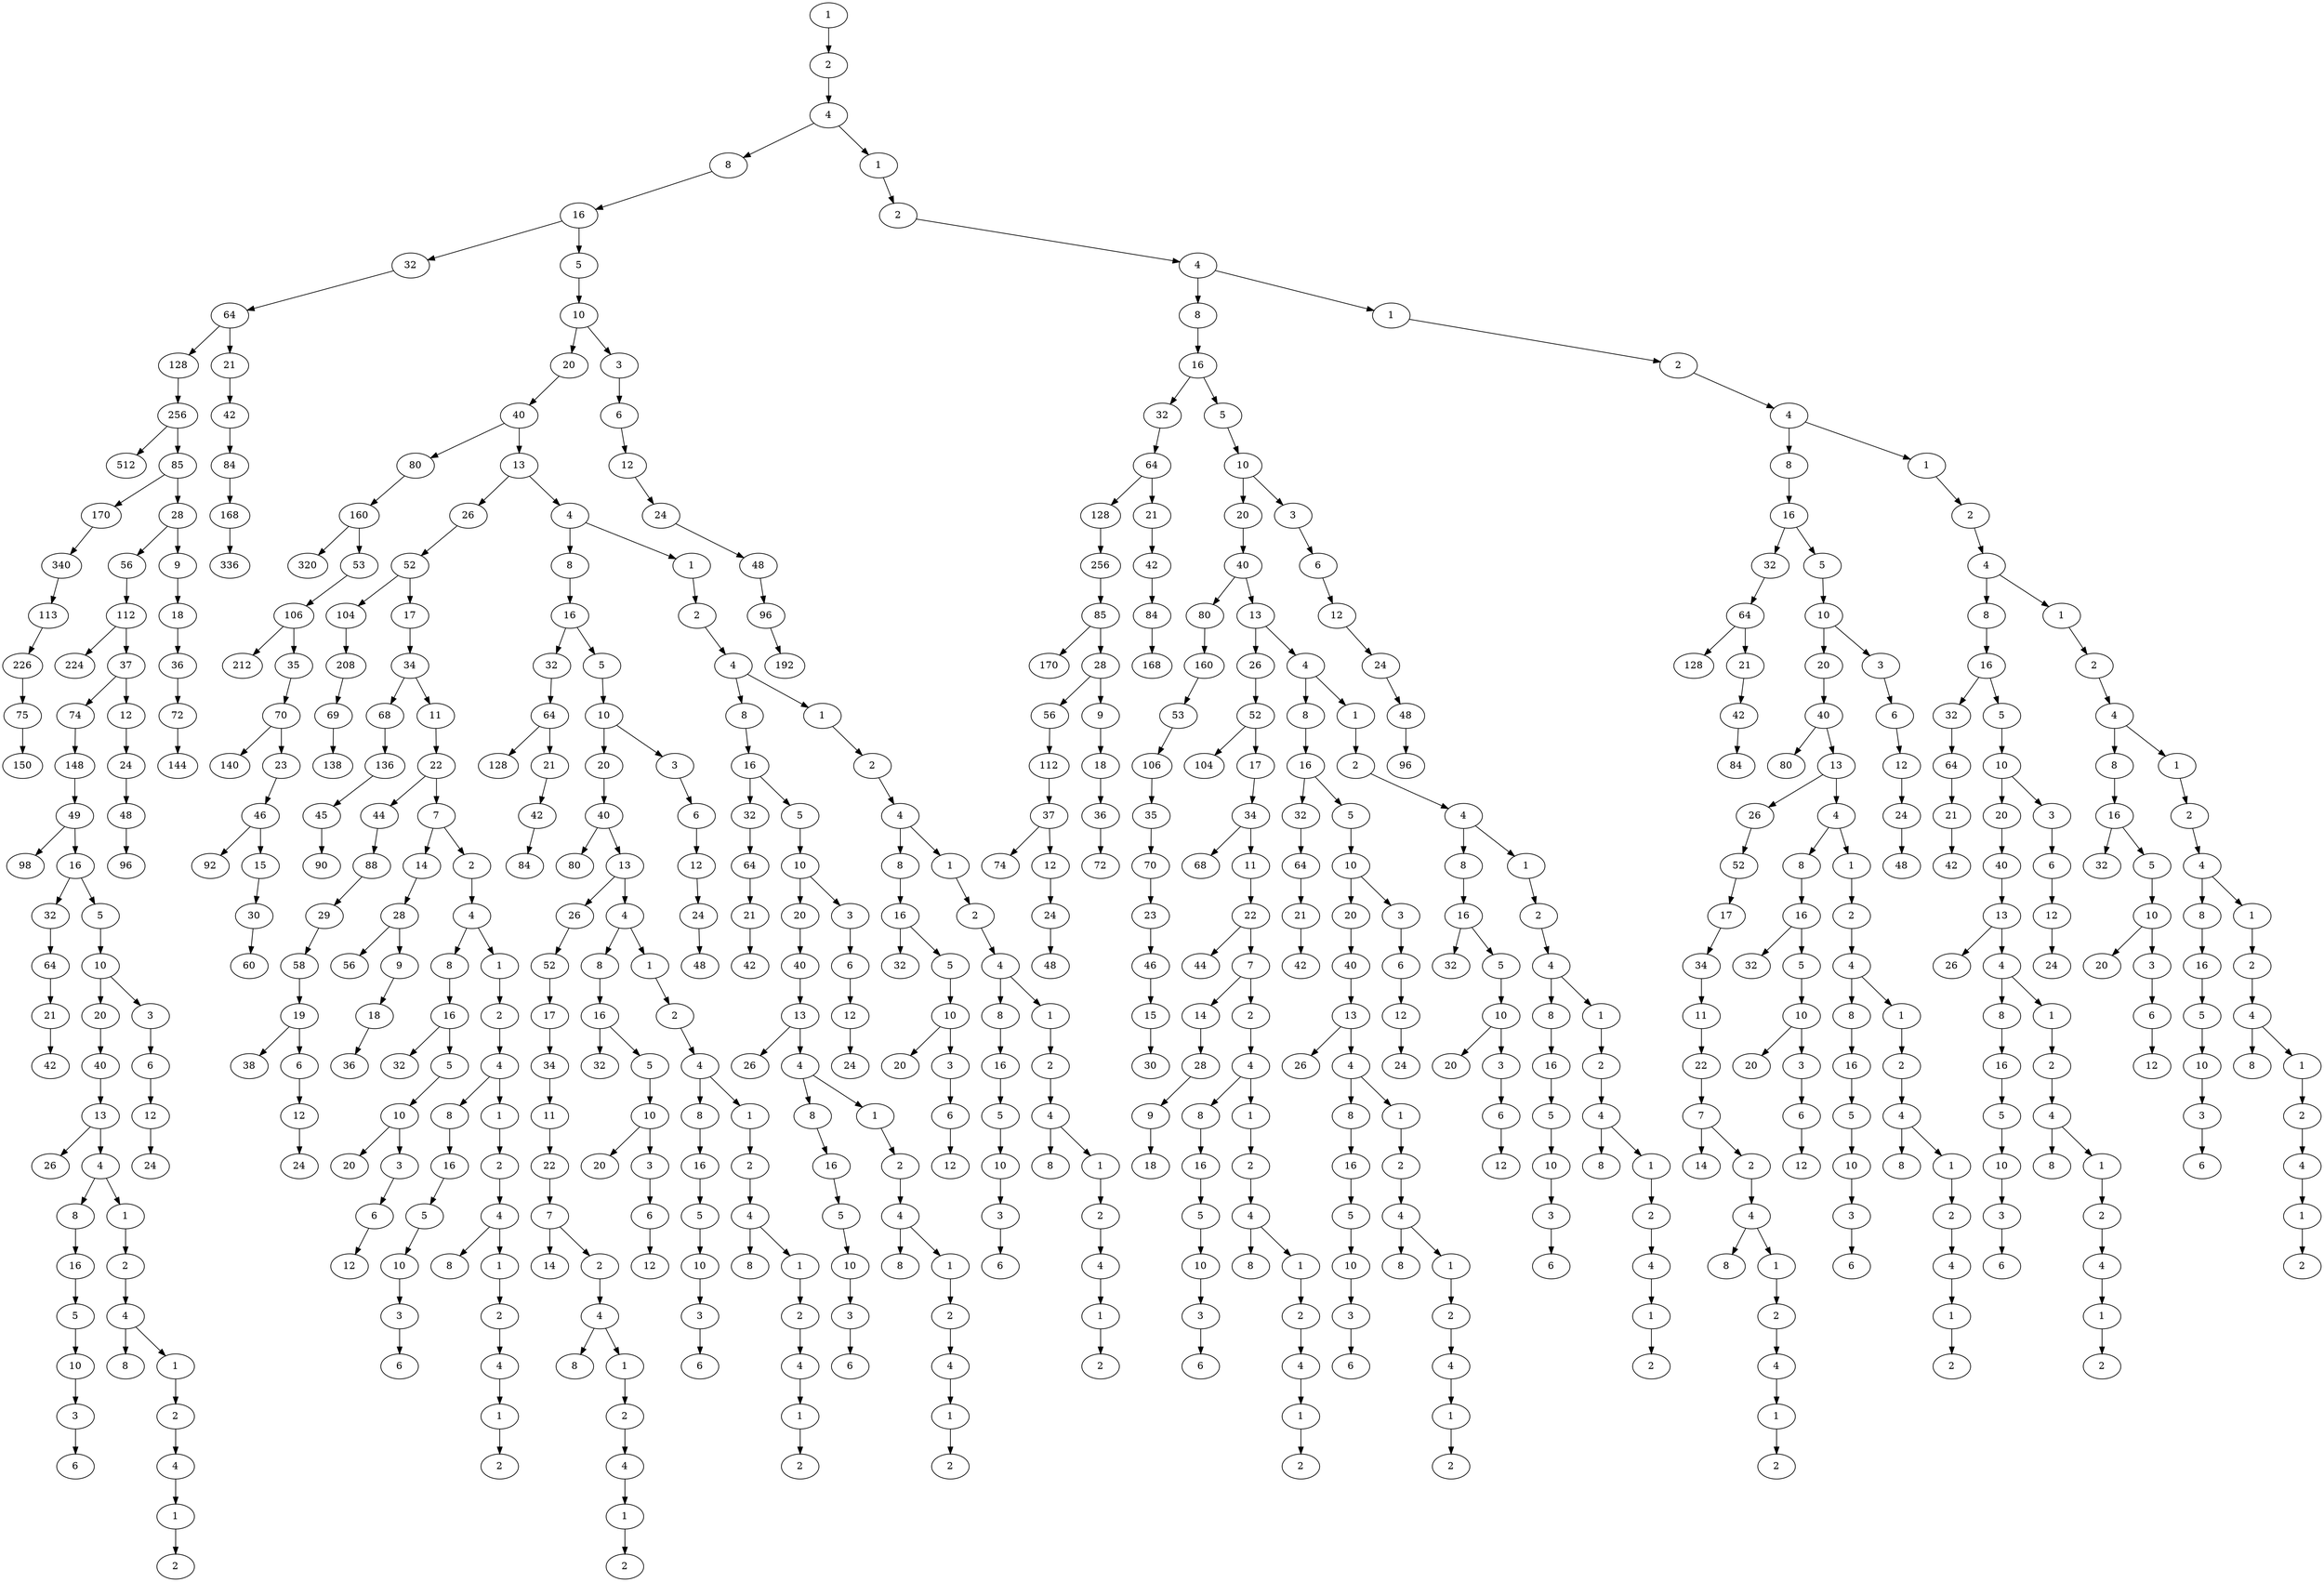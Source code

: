 digraph collatz_tree {
	graph [bb="0,0,10833,9597"];
	node [label="\N"];
	node0	[height=0.5,
		label=1,
		pos="6001.3,4614.7",
		width=0.75];
	node1	[height=0.5,
		label=2,
		pos="5911.2,4669.4",
		width=0.75];
	node0 -> node1	[pos="e,5931.4,4657.1 5981.3,4626.9 5969.2,4634.2 5953.7,4643.6 5940.3,4651.7"];
	node2	[height=0.5,
		label=4,
		pos="5861.1,4769.4",
		width=0.75];
	node1 -> node2	[pos="e,5869.7,4752.2 5902.5,4686.8 5894.7,4702.3 5883.2,4725.2 5874.4,4742.9"];
	node3	[height=0.5,
		label=8,
		pos="5757.3,4972.5",
		width=0.75];
	node2 -> node3	[pos="e,5766.1,4955.2 5852.2,4786.7 5834,4822.3 5792.3,4903.9 5770.7,4946.1"];
	node286	[height=0.5,
		label=1,
		pos="5961.2,4567.3",
		width=0.75];
	node2 -> node286	[pos="e,5952.6,4584.5 5869.6,4752.2 5887.2,4716.8 5927.4,4635.6 5948.2,4593.6"];
	node4	[height=0.5,
		label=16,
		pos="5647.5,5176.7",
		width=0.75];
	node3 -> node4	[pos="e,5656.7,5159.5 5748.1,4989.5 5728.9,5025.3 5684.3,5108.2 5661.5,5150.6"];
	node5	[height=0.5,
		label=32,
		pos="5389.5,5230.1",
		width=0.75];
	node4 -> node5	[pos="e,5415.4,5224.7 5621.4,5182.1 5574.9,5191.7 5477.8,5211.8 5425.3,5222.7"];
	node71	[height=0.5,
		label=5,
		pos="5844.4,5305",
		width=0.75];
	node4 -> node71	[pos="e,5824.9,5292.3 5667.1,5189.4 5702.2,5212.3 5775.8,5260.3 5816.3,5286.7"];
	node6	[height=0.5,
		label=64,
		pos="5129.2,5280",
		width=0.75];
	node5 -> node6	[pos="e,5155.2,5275 5363.1,5235.1 5316.2,5244.1 5218.3,5262.9 5165.2,5273.1"];
	node7	[height=0.5,
		label=128,
		pos="4861,5338.3",
		width=0.79437];
	node6 -> node7	[pos="e,4888.2,5332.4 5103.4,5285.6 5055.8,5296 4953.5,5318.2 4898.3,5330.2"];
	node66	[height=0.5,
		label=21,
		pos="5200.4,5171.7",
		width=0.75];
	node6 -> node66	[pos="e,5189.4,5188.5 5140.3,5263.1 5152,5245.3 5170.4,5217.3 5183.8,5196.9"];
	node8	[height=0.5,
		label=256,
		pos="4591.2,5392",
		width=0.79437];
	node7 -> node8	[pos="e,4618.7,5386.5 4833.6,5343.8 4785.1,5353.4 4683.7,5373.6 4628.7,5384.5"];
	node9	[height=0.5,
		label=512,
		pos="4530.1,5491.6",
		width=0.79437];
	node8 -> node9	[pos="e,4540.5,5474.6 4580.9,5408.9 4571.3,5424.5 4557,5447.9 4545.9,5465.8"];
	node10	[height=0.5,
		label=85,
		pos="4319.4,5433.8",
		width=0.75];
	node8 -> node10	[pos="e,4345.8,5429.7 4563.4,5396.3 4514,5403.9 4410.8,5419.7 4355.8,5428.2"];
	node11	[height=0.5,
		label=170,
		pos="4207.1,5571.6",
		width=0.79437];
	node10 -> node11	[pos="e,4220.4,5555.2 4306.3,5449.9 4286.7,5473.9 4249.6,5519.4 4226.8,5547.4"];
	node17	[height=0.5,
		label=28,
		pos="4061.4,5417.1",
		width=0.75];
	node10 -> node17	[pos="e,4088.5,5418.9 4292.3,5432 4245.9,5429 4151.4,5422.9 4098.8,5419.5"];
	node12	[height=0.5,
		label=340,
		pos="4094.2,5704.2",
		width=0.79437];
	node11 -> node12	[pos="e,4107.8,5688.1 4193.4,5587.6 4173.8,5610.7 4137.3,5653.5 4114.4,5680.3"];
	node13	[height=0.5,
		label=113,
		pos="3982.2,5828.1",
		width=0.79437];
	node12 -> node13	[pos="e,3996.6,5812.1 4080,5719.9 4060.7,5741.3 4025.9,5779.7 4003.4,5804.6"];
	node14	[height=0.5,
		label=226,
		pos="3872.8,5941.8",
		width=0.79437];
	node13 -> node14	[pos="e,3887.9,5926.1 3967,5843.9 3948.3,5863.3 3916.4,5896.5 3895,5918.7"];
	node15	[height=0.5,
		label=75,
		pos="3769.8,6042.5",
		width=0.75];
	node14 -> node15	[pos="e,3785.2,6027.4 3857.1,5957.1 3839.9,5973.9 3812.2,6001 3792.5,6020.2"];
	node16	[height=0.5,
		label=150,
		pos="3676.7,6128.2",
		width=0.79437];
	node15 -> node16	[pos="e,3693.1,6113.2 3753.6,6057.4 3739,6070.8 3717.3,6090.8 3700.8,6106.1"];
	node18	[height=0.5,
		label=56,
		pos="3820,5359.4",
		width=0.75];
	node17 -> node18	[pos="e,3845.6,5365.5 4035.6,5410.9 3992.2,5400.6 3904.6,5379.6 3855.5,5367.9"];
	node61	[height=0.5,
		label=9,
		pos="3924.7,5514.6",
		width=0.75];
	node17 -> node61	[pos="e,3943.2,5501.4 4042.7,5430.5 4019,5447.3 3978.3,5476.4 3951.4,5495.6"];
	node19	[height=0.5,
		label=112,
		pos="3576.2,5300.6",
		width=0.79437];
	node18 -> node19	[pos="e,3603,5307.1 3794.4,5353.2 3750.9,5342.7 3662.6,5321.4 3612.7,5309.4"];
	node20	[height=0.5,
		label=224,
		pos="3474.5,5360.3",
		width=0.79437];
	node19 -> node20	[pos="e,3495.5,5348 3555.2,5313 3540.4,5321.6 3520.5,5333.3 3504.2,5342.9"];
	node21	[height=0.5,
		label=37,
		pos="3328.6,5237.9",
		width=0.75];
	node19 -> node21	[pos="e,3354.1,5244.3 3549.3,5293.8 3504.2,5282.4 3413.8,5259.5 3363.8,5246.8"];
	node22	[height=0.5,
		label=74,
		pos="3103.5,5141",
		width=0.75];
	node21 -> node22	[pos="e,3126.4,5150.9 3305.8,5228.1 3265.5,5210.7 3181.7,5174.7 3135.6,5154.8"];
	node57	[height=0.5,
		label=12,
		pos="3191.5,5317.5",
		width=0.75];
	node21 -> node57	[pos="e,3212.1,5305.5 3308.1,5249.8 3285,5263.2 3247.2,5285.2 3220.9,5300.4"];
	node23	[height=0.5,
		label=148,
		pos="2873.9,5043.7",
		width=0.79437];
	node22 -> node23	[pos="e,2897.7,5053.8 3080.6,5131.3 3039.9,5114.1 2954.5,5077.9 2907.2,5057.8"];
	node24	[height=0.5,
		label=49,
		pos="2645.8,4943.3",
		width=0.75];
	node23 -> node24	[pos="e,2668.5,4953.3 2850.4,5033.3 2809.2,5015.2 2724.3,4977.8 2677.8,4957.4"];
	node25	[height=0.5,
		label=98,
		pos="2537.5,4901.5",
		width=0.75];
	node24 -> node25	[pos="e,2560.9,4910.5 2622.3,4934.2 2607.1,4928.3 2587.1,4920.6 2570.3,4914.2"];
	node26	[height=0.5,
		label=16,
		pos="2412.4,4854.1",
		width=0.75];
	node24 -> node26	[pos="e,2436.1,4863.1 2622.1,4934.2 2580.3,4918.3 2493.5,4885.1 2445.7,4866.8"];
	node27	[height=0.5,
		label=32,
		pos="2287.3,4763",
		width=0.75];
	node26 -> node27	[pos="e,2305.8,4776.5 2393.9,4840.6 2372.9,4825.3 2338.2,4800.1 2314.2,4782.6"];
	node31	[height=0.5,
		label=5,
		pos="2191.4,4789",
		width=0.75];
	node26 -> node31	[pos="e,2216.2,4796.3 2387.5,4846.7 2348,4835.1 2270.9,4812.4 2226.1,4799.2"];
	node28	[height=0.5,
		label=64,
		pos="2170.9,4673.5",
		width=0.75];
	node27 -> node28	[pos="e,2188.6,4687.2 2269.3,4749.2 2249.9,4734.3 2218.7,4710.3 2196.6,4693.3"];
	node29	[height=0.5,
		label=21,
		pos="2065.8,4587.9",
		width=0.75];
	node28 -> node29	[pos="e,2083.2,4602.1 2153.5,4659.4 2136.5,4645.5 2110.3,4624.2 2091,4608.4"];
	node30	[height=0.5,
		label=42,
		pos="1974.7,4509.3",
		width=0.75];
	node29 -> node30	[pos="e,1991.3,4523.6 2049.1,4573.5 2035.1,4561.4 2014.9,4544 1999.1,4530.4"];
	node32	[height=0.5,
		label=10,
		pos="1969.1,4723.5",
		width=0.75];
	node31 -> node32	[pos="e,1994.1,4730.8 2166.3,4781.6 2126.5,4769.9 2048.8,4747 2003.7,4733.7"];
	node33	[height=0.5,
		label=20,
		pos="1758.7,4677.1",
		width=0.75];
	node32 -> node33	[pos="e,1784.4,4682.8 1943.3,4717.8 1905.9,4709.6 1836.5,4694.3 1794.2,4684.9"];
	node53	[height=0.5,
		label=3,
		pos="1832.6,4650.4",
		width=0.75];
	node32 -> node53	[pos="e,1853.8,4661.8 1947.8,4712.1 1925,4699.8 1888.5,4680.3 1862.7,4666.5"];
	node34	[height=0.5,
		label=40,
		pos="1546.1,4626.9",
		width=0.75];
	node33 -> node34	[pos="e,1571.9,4633 1733.1,4671.1 1695.3,4662.1 1624.7,4645.5 1581.9,4635.4"];
	node35	[height=0.5,
		label=13,
		pos="1336.3,4573",
		width=0.75];
	node34 -> node35	[pos="e,1361.7,4579.5 1520.8,4620.4 1483.6,4610.8 1413.8,4592.9 1371.5,4582"];
	node36	[height=0.5,
		label=26,
		pos="1225.6,4592.5",
		width=0.75];
	node35 -> node36	[pos="e,1252,4587.9 1310,4577.6 1295.7,4580.2 1277.7,4583.3 1262,4586.1"];
	node37	[height=0.5,
		label=4,
		pos="1136.1,4512.8",
		width=0.75];
	node35 -> node37	[pos="e,1160.7,4520.2 1311.3,4565.5 1275.8,4554.8 1210.4,4535.1 1170.3,4523.1"];
	node38	[height=0.5,
		label=8,
		pos="968.22,4527.8",
		width=0.75];
	node37 -> node38	[pos="e,995.12,4525.4 1109.1,4515.2 1081,4517.8 1036.7,4521.7 1005.2,4524.5"];
	node44	[height=0.5,
		label=1,
		pos="983.24,4417.4",
		width=0.75];
	node37 -> node44	[pos="e,1003.2,4429.9 1116.1,4500.3 1089.6,4483.8 1042.5,4454.4 1012.1,4435.4"];
	node39	[height=0.5,
		label=16,
		pos="806.4,4539.6",
		width=0.75];
	node38 -> node39	[pos="e,833.3,4537.7 941.13,4529.8 914.33,4531.8 873.11,4534.8 843.32,4536.9"];
	node40	[height=0.5,
		label=5,
		pos="652.1,4547.8",
		width=0.75];
	node39 -> node40	[pos="e,679.06,4546.4 779.17,4541.1 754.16,4542.4 716.88,4544.4 689.16,4545.9"];
	node41	[height=0.5,
		label=10,
		pos="506.78,4552.1",
		width=0.75];
	node40 -> node41	[pos="e,534.12,4551.3 625.1,4548.6 602.41,4549.3 569.72,4550.3 544.45,4551"];
	node42	[height=0.5,
		label=3,
		pos="372.69,4552.6",
		width=0.75];
	node41 -> node42	[pos="e,399.79,4552.5 479.65,4552.2 459.56,4552.3 431.97,4552.4 409.84,4552.5"];
	node43	[height=0.5,
		label=6,
		pos="254.09,4550",
		width=0.75];
	node42 -> node43	[pos="e,281.17,4550.6 345.48,4552 329.51,4551.6 309.1,4551.2 291.61,4550.8"];
	node45	[height=0.5,
		label=2,
		pos="830.38,4327.8",
		width=0.75];
	node44 -> node45	[pos="e,850.76,4339.8 962.94,4405.5 936.45,4390 889.89,4362.7 859.6,4344.9"];
	node46	[height=0.5,
		label=4,
		pos="679.29,4243.6",
		width=0.75];
	node45 -> node46	[pos="e,700.12,4255.2 809.37,4316.1 783.32,4301.6 738.76,4276.7 709.16,4260.2"];
	node47	[height=0.5,
		label=8,
		pos="607.43,4157.1",
		width=0.75];
	node46 -> node47	[pos="e,620.53,4172.8 666.11,4227.7 655.17,4214.5 639.45,4195.6 627.03,4180.7"];
	node48	[height=0.5,
		label=1,
		pos="531.16,4176.4",
		width=0.75];
	node46 -> node48	[pos="e,553.87,4186.7 656.79,4233.4 631.89,4222.1 591.54,4203.8 563.3,4191"];
	node49	[height=0.5,
		label=2,
		pos="391.33,4111.9",
		width=0.75];
	node48 -> node49	[pos="e,413.74,4122.2 508.69,4166 485.45,4155.3 448.97,4138.5 422.85,4126.4"];
	node50	[height=0.5,
		label=4,
		pos="259.17,4053.4",
		width=0.75];
	node49 -> node50	[pos="e,282.04,4063.5 368.61,4101.8 347.34,4092.4 315.33,4078.3 291.41,4067.7"];
	node51	[height=0.5,
		label=1,
		pos="136.57,4001.2",
		width=0.75];
	node50 -> node51	[pos="e,159.64,4011 236.4,4043.7 217.42,4035.6 190.16,4024 168.92,4015"];
	node52	[height=0.5,
		label=2,
		pos="27.397,3956.2",
		width=0.75];
	node51 -> node52	[pos="e,50.516,3965.7 113.42,3991.7 97.929,3985.3 77.321,3976.8 60.158,3969.7"];
	node54	[height=0.5,
		label=6,
		pos="1706.5,4574.4",
		width=0.75];
	node53 -> node54	[pos="e,1726.7,4586.6 1812.3,4638.2 1791.6,4625.7 1759.1,4606.1 1735.6,4591.9"];
	node55	[height=0.5,
		label=12,
		pos="1593.5,4499.5",
		width=0.75];
	node54 -> node55	[pos="e,1612.8,4512.3 1687.3,4561.7 1669.3,4549.7 1641.9,4531.6 1621.4,4518"];
	node56	[height=0.5,
		label=24,
		pos="1495.1,4431.1",
		width=0.75];
	node55 -> node56	[pos="e,1514,4444.2 1574.6,4486.3 1559.7,4476 1538.9,4461.5 1522.2,4450"];
	node58	[height=0.5,
		label=24,
		pos="3062.3,5392.8",
		width=0.75];
	node57 -> node58	[pos="e,3082.6,5380.9 3171,5329.4 3149.5,5341.9 3115.6,5361.7 3091.4,5375.8"];
	node59	[height=0.5,
		label=48,
		pos="2943.8,5460.7",
		width=0.75];
	node58 -> node59	[pos="e,2964.6,5448.8 3041.6,5404.6 3022.8,5415.4 2994.8,5431.5 2973.6,5443.7"];
	node60	[height=0.5,
		label=96,
		pos="2839.5,5517.4",
		width=0.75];
	node59 -> node60	[pos="e,2860.6,5505.9 2922.7,5472.2 2907.5,5480.5 2886.6,5491.8 2869.6,5501"];
	node62	[height=0.5,
		label=18,
		pos="3792.6,5608.3",
		width=0.75];
	node61 -> node62	[pos="e,3811.2,5595.1 3906,5527.8 3883.4,5543.9 3845.1,5571 3819.4,5589.3"];
	node63	[height=0.5,
		label=36,
		pos="3667.5,5696.9",
		width=0.75];
	node62 -> node63	[pos="e,3686.4,5683.5 3773.9,5621.5 3752.9,5636.4 3718.6,5660.7 3694.7,5677.6"];
	node64	[height=0.5,
		label=72,
		pos="3552.1,5778.9",
		width=0.75];
	node63 -> node64	[pos="e,3570.6,5765.7 3649,5710 3630.1,5723.5 3600.5,5744.5 3579,5759.8"];
	node65	[height=0.5,
		label=144,
		pos="3449.7,5852.2",
		width=0.79437];
	node64 -> node65	[pos="e,3468.7,5838.6 3533.3,5792.3 3517.6,5803.6 3494.8,5819.9 3477,5832.6"];
	node67	[height=0.5,
		label=42,
		pos="5162.3,5059.1",
		width=0.75];
	node66 -> node67	[pos="e,5168.4,5077 5194.5,5154.1 5188.4,5136 5178.8,5107.6 5171.6,5086.6"];
	node68	[height=0.5,
		label=84,
		pos="5119.7,4949.3",
		width=0.75];
	node67 -> node68	[pos="e,5126.5,4966.9 5155.5,5041.5 5148.6,5023.9 5138.1,4996.6 5130.2,4976.3"];
	node69	[height=0.5,
		label=168,
		pos="5069.8,4844.5",
		width=0.79437];
	node68 -> node69	[pos="e,5078.1,4861.8 5111.5,4932 5103.6,4915.4 5091.5,4890.1 5082.4,4870.9"];
	node70	[height=0.5,
		label=336,
		pos="5009,4754.7",
		width=0.79437];
	node69 -> node70	[pos="e,5020.4,4771.5 5058.4,4827.6 5049.3,4814.2 5036.5,4795.2 5026.1,4780"];
	node72	[height=0.5,
		label=10,
		pos="6040.4,5430.9",
		width=0.75];
	node71 -> node72	[pos="e,6020.7,5418.2 5863.9,5317.5 5898.7,5339.9 5971.8,5386.8 6012.1,5412.7"];
	node73	[height=0.5,
		label=20,
		pos="6189.6,5604.2",
		width=0.75];
	node72 -> node73	[pos="e,6176,5588.4 6053.9,5446.6 6080.1,5477 6138.1,5544.4 6169.1,5580.4"];
	node279	[height=0.5,
		label=3,
		pos="6136.5,5304",
		width=0.75];
	node72 -> node279	[pos="e,6124.1,5320.4 6052.6,5414.8 6069.1,5393 6098.7,5353.9 6118,5328.4"];
	node74	[height=0.5,
		label=40,
		pos="6342.5,5775.2",
		width=0.75];
	node73 -> node74	[pos="e,6328.3,5759.4 6203.4,5619.7 6230.4,5649.8 6289.9,5716.4 6321.6,5751.9"];
	node75	[height=0.5,
		label=80,
		pos="6392.6,6007.3",
		width=0.75];
	node74 -> node75	[pos="e,6388.8,5989.4 6346.3,5793 6355,5833.2 6376.1,5931 6386.6,5979.4"];
	node90	[height=0.5,
		label=13,
		pos="6473.1,5626",
		width=0.75];
	node74 -> node90	[pos="e,6459.1,5641.9 6356.2,5759.5 6379.2,5733.3 6425.5,5680.3 6452.4,5649.6"];
	node76	[height=0.5,
		label=160,
		pos="6443.5,6240.9",
		width=0.79437];
	node75 -> node76	[pos="e,6439.6,6222.9 6396.5,6025.3 6405.4,6065.8 6426.9,6164.5 6437.4,6213.1"];
	node77	[height=0.5,
		label=320,
		pos="6488.3,6357.1",
		width=0.79437];
	node76 -> node77	[pos="e,6481.4,6339.3 6450.3,6258.5 6457.6,6277.5 6469.3,6307.8 6477.8,6329.8"];
	node78	[height=0.5,
		label=53,
		pos="6417,6475.3",
		width=0.75];
	node76 -> node78	[pos="e,6419,6457.3 6441.4,6258.9 6436.9,6299.5 6425.7,6398.3 6420.1,6447.1"];
	node79	[height=0.5,
		label=106,
		pos="6383.1,6702.5",
		width=0.79437];
	node78 -> node79	[pos="e,6385.8,6684.5 6414.2,6493.5 6408.3,6533.1 6394.3,6627.1 6387.3,6674.4"];
	node80	[height=0.5,
		label=212,
		pos="6373.6,6825.8",
		width=0.79437];
	node79 -> node80	[pos="e,6375,6807.6 6381.7,6720.7 6380.2,6740.9 6377.6,6773.8 6375.8,6797.4"];
	node81	[height=0.5,
		label=35,
		pos="6344.2,6915",
		width=0.75];
	node79 -> node81	[pos="e,6347.5,6896.9 6379.8,6720.6 6373,6757.7 6357.5,6842.5 6349.4,6886.8"];
	node82	[height=0.5,
		label=70,
		pos="6304.5,7118",
		width=0.75];
	node81 -> node82	[pos="e,6308,7100 6340.7,6933 6333.7,6968.5 6318.2,7047.8 6309.9,7090.1"];
	node83	[height=0.5,
		label=140,
		pos="6274.6,7235.8",
		width=0.79437];
	node82 -> node83	[pos="e,6279.2,7217.7 6299.9,7135.9 6295.1,7155 6287.4,7185.5 6281.7,7207.8"];
	node84	[height=0.5,
		label=23,
		pos="6266,7308.1",
		width=0.75];
	node82 -> node84	[pos="e,6269.6,7290.1 6300.9,7135.9 6294.1,7169.1 6279.7,7240.4 6271.7,7280.1"];
	node85	[height=0.5,
		label=46,
		pos="6227.7,7489.8",
		width=0.75];
	node84 -> node85	[pos="e,6231.5,7471.8 6262.2,7326.2 6255.5,7358 6241.5,7424.2 6233.5,7461.9"];
	node86	[height=0.5,
		label=92,
		pos="6180.7,7602.9",
		width=0.75];
	node85 -> node86	[pos="e,6188,7585.4 6220.3,7507.5 6212.7,7525.8 6200.7,7554.7 6191.9,7575.9"];
	node87	[height=0.5,
		label=15,
		pos="6199.7,7654.1",
		width=0.75];
	node85 -> node87	[pos="e,6202.8,7636 6224.6,7507.7 6219.8,7536.1 6210.3,7591.9 6204.5,7625.8"];
	node88	[height=0.5,
		label=30,
		pos="6169.8,7801.4",
		width=0.75];
	node87 -> node88	[pos="e,6173.5,7783.2 6196,7672.2 6190.9,7697.4 6181.6,7743.3 6175.5,7773.1"];
	node89	[height=0.5,
		label=60,
		pos="6143.5,7928.9",
		width=0.75];
	node88 -> node89	[pos="e,6147.2,7911 6166.1,7819.4 6161.7,7840.7 6154.4,7876.3 6149.2,7901.1"];
	node91	[height=0.5,
		label=26,
		pos="6698.8,5472.7",
		width=0.75];
	node90 -> node91	[pos="e,6679.6,5485.7 6492.3,5612.9 6532.4,5585.7 6624.8,5522.9 6671.2,5491.4"];
	node150	[height=0.5,
		label=4,
		pos="6258.4,5723.3",
		width=0.75];
	node90 -> node150	[pos="e,6281,5713 6450.5,5636.2 6412.2,5653.6 6334.2,5688.9 6290.3,5708.8"];
	node92	[height=0.5,
		label=52,
		pos="6929.1,5310.7",
		width=0.75];
	node91 -> node92	[pos="e,6910.4,5323.9 6717.6,5459.4 6758.4,5430.7 6854.9,5362.9 6902.1,5329.7"];
	node93	[height=0.5,
		label=104,
		pos="6969,5450.2",
		width=0.79437];
	node92 -> node93	[pos="e,6963.9,5432.3 6934.3,5328.7 6941.1,5352.4 6953.1,5394.5 6961.1,5422.4"];
	node97	[height=0.5,
		label=17,
		pos="7142.3,5122.9",
		width=0.75];
	node92 -> node97	[pos="e,7125.9,5137.4 6945.5,5296.3 6982.9,5263.4 7074.5,5182.6 7118.3,5144.1"];
	node94	[height=0.5,
		label=208,
		pos="7011.1,5583.6",
		width=0.79437];
	node93 -> node94	[pos="e,7005.5,5565.8 6974.6,5467.9 6981.7,5490.4 6994,5529.6 7002.4,5556"];
	node95	[height=0.5,
		label=69,
		pos="7052.6,5706.7",
		width=0.75];
	node94 -> node95	[pos="e,7046.6,5689.1 7017,5601.3 7023.9,5621.7 7035.4,5655.7 7043.4,5679.6"];
	node96	[height=0.5,
		label=138,
		pos="7091.4,5816.6",
		width=0.79437];
	node95 -> node96	[pos="e,7085.1,5799 7058.8,5724.4 7065,5741.9 7074.6,5769 7081.8,5789.3"];
	node98	[height=0.5,
		label=34,
		pos="7354.8,4931.5",
		width=0.75];
	node97 -> node98	[pos="e,7338.7,4946 7158.6,5108.2 7195.9,5074.6 7287.7,4992 7331.2,4952.8"];
	node99	[height=0.5,
		label=68,
		pos="7482.8,4913.3",
		width=0.75];
	node98 -> node99	[pos="e,7456.3,4917 7381.3,4927.7 7400.1,4925 7425.6,4921.4 7446.3,4918.5"];
	node103	[height=0.5,
		label=11,
		pos="7556.3,4734.8",
		width=0.75];
	node98 -> node103	[pos="e,7541,4749.7 7370.3,4916.4 7405.6,4881.9 7492.3,4797.3 7533.6,4756.9"];
	node100	[height=0.5,
		label=136,
		pos="7608.5,4890.5",
		width=0.79437];
	node99 -> node100	[pos="e,7580.9,4895.5 7509.2,4908.5 7527.1,4905.3 7551,4900.9 7570.9,4897.3"];
	node101	[height=0.5,
		label=45,
		pos="7727,4862.9",
		width=0.75];
	node100 -> node101	[pos="e,7701.5,4868.9 7635.4,4884.3 7652,4880.4 7673.6,4875.4 7691.6,4871.2"];
	node102	[height=0.5,
		label=90,
		pos="7833.5,4835.6",
		width=0.75];
	node101 -> node102	[pos="e,7808.1,4842.1 7752.3,4856.5 7766,4853 7783.1,4848.6 7798.1,4844.7"];
	node104	[height=0.5,
		label=22,
		pos="7760.6,4538.4",
		width=0.75];
	node103 -> node104	[pos="e,7745.2,4553.2 7572,4719.7 7607.9,4685.2 7696.1,4600.4 7737.9,4560.2"];
	node105	[height=0.5,
		label=44,
		pos="7937.4,4501.2",
		width=0.75];
	node104 -> node105	[pos="e,7911.5,4506.6 7786.7,4532.9 7817.1,4526.5 7867.4,4515.9 7901.5,4508.7"];
	node114	[height=0.5,
		label=7,
		pos="7926.7,4325.6",
		width=0.75];
	node104 -> node114	[pos="e,7914.1,4341.8 7773.1,4522.4 7802,4485.4 7873.5,4393.9 7907.8,4349.9"];
	node106	[height=0.5,
		label=88,
		pos="8113.2,4464.5",
		width=0.75];
	node105 -> node106	[pos="e,8087.2,4469.9 7963.3,4495.8 7993.4,4489.5 8043.3,4479.1 8077.2,4472"];
	node107	[height=0.5,
		label=29,
		pos="8286.8,4424.5",
		width=0.75];
	node106 -> node107	[pos="e,8261.1,4430.4 8138.8,4458.6 8168.6,4451.7 8217.8,4440.4 8251.3,4432.7"];
	node108	[height=0.5,
		label=58,
		pos="8455.7,4382.6",
		width=0.75];
	node107 -> node108	[pos="e,8430.4,4388.8 8312.5,4418.1 8341.3,4411 8388.2,4399.3 8420.5,4391.3"];
	node109	[height=0.5,
		label=19,
		pos="8619.1,4338.2",
		width=0.75];
	node108 -> node109	[pos="e,8593.9,4345.1 8480.9,4375.7 8508.5,4368.2 8553,4356.2 8584,4347.8"];
	node110	[height=0.5,
		label=38,
		pos="8706,4272.7",
		width=0.75];
	node109 -> node110	[pos="e,8688,4286.3 8637.1,4324.6 8649.5,4315.3 8666,4302.8 8679.8,4292.4"];
	node111	[height=0.5,
		label=6,
		pos="8771.3,4304",
		width=0.75];
	node109 -> node111	[pos="e,8745.6,4309.8 8644.9,4332.4 8669.8,4326.8 8707.7,4318.3 8735.5,4312.1"];
	node112	[height=0.5,
		label=12,
		pos="8909.5,4266",
		width=0.75];
	node111 -> node112	[pos="e,8884.2,4272.9 8796.3,4297.1 8818.1,4291.1 8849.9,4282.4 8874.3,4275.7"];
	node113	[height=0.5,
		label=24,
		pos="9030.2,4231.9",
		width=0.75];
	node112 -> node113	[pos="e,9005.3,4238.9 8934.6,4258.9 8952.2,4253.9 8976,4247.2 8995.5,4241.7"];
	node115	[height=0.5,
		label=14,
		pos="8048.8,4230.8",
		width=0.75];
	node114 -> node115	[pos="e,8031,4244.6 7944.5,4311.8 7965.1,4295.8 7999.3,4269.3 8022.8,4251"];
	node121	[height=0.5,
		label=2,
		pos="8079.4,4119.5",
		width=0.75];
	node114 -> node121	[pos="e,8067.3,4135.9 7938.7,4309.4 7965.4,4273.5 8029.6,4186.7 8061.2,4144"];
	node116	[height=0.5,
		label=28,
		pos="8174.5,4143.6",
		width=0.75];
	node115 -> node116	[pos="e,8155.5,4156.7 8067.6,4217.7 8088.7,4203.1 8123.1,4179.2 8147.2,4162.5"];
	node117	[height=0.5,
		label=56,
		pos="8274.3,4113.9",
		width=0.75];
	node116 -> node117	[pos="e,8249.6,4121.3 8199.1,4136.2 8211.4,4132.6 8226.4,4128.2 8239.7,4124.2"];
	node118	[height=0.5,
		label=9,
		pos="8292.2,4060.1",
		width=0.75];
	node116 -> node118	[pos="e,8273.6,4073.3 8193.1,4130.3 8212.6,4116.6 8243.3,4094.8 8265.3,4079.2"];
	node119	[height=0.5,
		label=18,
		pos="8408.7,3994.8",
		width=0.75];
	node118 -> node119	[pos="e,8387.6,4006.6 8313,4048.5 8331.3,4038.2 8358.1,4023.2 8378.7,4011.6"];
	node120	[height=0.5,
		label=36,
		pos="8514.6,3940.1",
		width=0.75];
	node119 -> node120	[pos="e,8493.2,3951.1 8430.1,3983.7 8445.6,3975.7 8466.8,3964.8 8484.1,3955.8"];
	node122	[height=0.5,
		label=4,
		pos="8239,3917.2",
		width=0.75];
	node121 -> node122	[pos="e,8226.3,3933.2 8092.2,4103.3 8120.2,4067.7 8187.1,3982.9 8220.1,3941.2"];
	node123	[height=0.5,
		label=8,
		pos="8305.9,3745.2",
		width=0.75];
	node122 -> node123	[pos="e,8299.1,3762.6 8245.8,3899.7 8257.4,3869.7 8281.4,3808.1 8295.3,3772.4"];
	node132	[height=0.5,
		label=1,
		pos="8414.5,3765.8",
		width=0.75];
	node122 -> node132	[pos="e,8397.9,3780.1 8255.5,3902.9 8286.6,3876.1 8354,3818 8390.2,3786.7"];
	node124	[height=0.5,
		label=16,
		pos="8380.2,3578.7",
		width=0.75];
	node123 -> node124	[pos="e,8372.5,3596 8313.7,3727.7 8326.7,3698.5 8353,3639.7 8368.3,3605.4"];
	node125	[height=0.5,
		label=32,
		pos="8431.4,3484.4",
		width=0.75];
	node124 -> node125	[pos="e,8422.1,3501.6 8389.6,3561.4 8397.3,3547.2 8408.4,3526.8 8417.2,3510.6"];
	node126	[height=0.5,
		label=5,
		pos="8452.9,3421.2",
		width=0.75];
	node124 -> node126	[pos="e,8444.9,3438.7 8388.3,3561.2 8400.9,3533.8 8425.6,3480.4 8440.6,3448"];
	node127	[height=0.5,
		label=10,
		pos="8525.2,3272.1",
		width=0.75];
	node126 -> node127	[pos="e,8516.8,3289.4 8461.4,3403.8 8473.9,3377.9 8497.7,3328.9 8512.4,3298.6"];
	node128	[height=0.5,
		label=20,
		pos="8602.6,3191.6",
		width=0.75];
	node127 -> node128	[pos="e,8588,3206.8 8540.1,3256.6 8551.6,3244.6 8567.8,3227.8 8580.7,3214.3"];
	node129	[height=0.5,
		label=3,
		pos="8585.1,3132.8",
		width=0.75];
	node127 -> node129	[pos="e,8577.5,3150.4 8532.7,3254.8 8542.9,3230.9 8561.5,3187.7 8573.5,3159.6"];
	node130	[height=0.5,
		label=6,
		pos="8647.7,3009.6",
		width=0.75];
	node129 -> node130	[pos="e,8638.9,3027 8593.8,3115.7 8604.3,3095 8622.1,3060 8634.3,3035.9"];
	node131	[height=0.5,
		label=12,
		pos="8704.8,2902.2",
		width=0.75];
	node130 -> node131	[pos="e,8695.6,2919.4 8656.9,2992.3 8666.1,2975 8680.3,2948.2 8690.9,2928.3"];
	node133	[height=0.5,
		label=2,
		pos="8589.3,3616.1",
		width=0.75];
	node132 -> node133	[pos="e,8572.6,3630.4 8431.2,3751.4 8462.3,3724.8 8529,3667.8 8565,3636.9"];
	node134	[height=0.5,
		label=4,
		pos="8764.8,3464.3",
		width=0.75];
	node133 -> node134	[pos="e,8748.2,3478.6 8605.8,3601.8 8636.9,3574.9 8704.3,3516.6 8740.5,3485.3"];
	node135	[height=0.5,
		label=8,
		pos="8927,3386.7",
		width=0.75];
	node134 -> node135	[pos="e,8905.1,3397.2 8787,3453.6 8815.2,3440.2 8863.8,3416.9 8895.7,3401.7"];
	node141	[height=0.5,
		label=1,
		pos="8880.1,3308.6",
		width=0.75];
	node134 -> node141	[pos="e,8868.1,3324.7 8776.9,3447.9 8797.2,3420.5 8838.2,3365.2 8861.9,3333.1"];
	node136	[height=0.5,
		label=16,
		pos="9080.8,3307.8",
		width=0.75];
	node135 -> node136	[pos="e,9059.2,3318.9 8948.7,3375.6 8975.2,3362 9020,3339 9050,3323.6"];
	node137	[height=0.5,
		label=5,
		pos="9225.3,3229.9",
		width=0.75];
	node136 -> node137	[pos="e,9204.3,3241.2 9101.8,3296.5 9126.4,3283.2 9167.4,3261.1 9195.3,3246"];
	node138	[height=0.5,
		label=10,
		pos="9359.2,3153.7",
		width=0.75];
	node137 -> node138	[pos="e,9338.4,3165.6 9246,3218.1 9268.3,3205.4 9304.1,3185 9329.5,3170.6"];
	node139	[height=0.5,
		label=3,
		pos="9480.4,3080.9",
		width=0.75];
	node138 -> node139	[pos="e,9460.1,3093.1 9379.5,3141.5 9399.2,3129.7 9429.2,3111.7 9451.4,3098.3"];
	node140	[height=0.5,
		label=6,
		pos="9585,3014.8",
		width=0.75];
	node139 -> node140	[pos="e,9565.1,3027.4 9500.1,3068.4 9515.9,3058.4 9538.4,3044.2 9556.2,3033"];
	node142	[height=0.5,
		label=2,
		pos="8997.5,3156.3",
		width=0.75];
	node141 -> node142	[pos="e,8984.9,3172.5 8892.4,3292.6 8913,3265.9 8954.4,3212.2 8978.6,3180.8"];
	node143	[height=0.5,
		label=4,
		pos="9112.4,3008.6",
		width=0.75];
	node142 -> node143	[pos="e,9099.9,3024.7 9010,3140.2 9030.2,3114.2 9070.1,3062.9 9093.7,3032.6"];
	node144	[height=0.5,
		label=8,
		pos="9183.8,2919.9",
		width=0.75];
	node143 -> node144	[pos="e,9170.8,2936.1 9125.5,2992.3 9136.4,2978.8 9152,2959.4 9164.3,2944.1"];
	node145	[height=0.5,
		label=1,
		pos="9221.8,2871.6",
		width=0.75];
	node143 -> node145	[pos="e,9208.8,2887.9 9125.2,2992.6 9144.2,2968.8 9180.1,2923.9 9202.4,2896"];
	node146	[height=0.5,
		label=2,
		pos="9326.3,2744.6",
		width=0.75];
	node145 -> node146	[pos="e,9313.1,2760.7 9234.9,2855.8 9252.9,2833.8 9285.7,2794 9306.8,2768.4"];
	node147	[height=0.5,
		label=4,
		pos="9425.3,2627.4",
		width=0.75];
	node146 -> node147	[pos="e,9411.9,2643.3 9339.7,2728.8 9356.6,2708.8 9385.9,2674.2 9405.4,2651"];
	node148	[height=0.5,
		label=1,
		pos="9516.9,2521",
		width=0.75];
	node147 -> node148	[pos="e,9503.4,2536.8 9438.9,2611.7 9454.1,2594 9479.2,2564.9 9496.8,2544.4"];
	node149	[height=0.5,
		label=2,
		pos="9597.5,2428.3",
		width=0.75];
	node148 -> node149	[pos="e,9583.7,2444.1 9530.6,2505.3 9543.3,2490.6 9562.5,2468.6 9577,2451.8"];
	node151	[height=0.5,
		label=8,
		pos="6494.9,5874.7",
		width=0.75];
	node150 -> node151	[pos="e,6475.3,5862.2 6278.1,5735.9 6320.2,5762.8 6418.5,5825.8 6466.9,5856.8"];
	node214	[height=0.5,
		label=1,
		pos="5944.5,5650",
		width=0.75];
	node150 -> node214	[pos="e,5970.1,5655.9 6232.7,5717.3 6176.8,5704.2 6044.1,5673.2 5980.1,5658.3"];
	node152	[height=0.5,
		label=16,
		pos="6740.2,6024.4",
		width=0.75];
	node151 -> node152	[pos="e,6720.2,6012.2 6515,5887 6558.4,5913.5 6661.1,5976.2 6711.4,6006.9"];
	node153	[height=0.5,
		label=32,
		pos="6599.2,6159.1",
		width=0.75];
	node152 -> node153	[pos="e,6614.9,6144.1 6724.6,6039.3 6699.8,6063 6651.4,6109.3 6622.5,6136.8"];
	node159	[height=0.5,
		label=5,
		pos="7029,6093.6",
		width=0.75];
	node152 -> node159	[pos="e,7003.4,6087.5 6765.8,6030.6 6817.5,6043 6934.4,6071 6993.4,6085.1"];
	node154	[height=0.5,
		label=64,
		pos="6456,6286.1",
		width=0.75];
	node153 -> node154	[pos="e,6472.2,6271.7 6582.7,6173.6 6557.5,6196.1 6509,6239.1 6479.9,6264.9"];
	node155	[height=0.5,
		label=128,
		pos="6404.8,6395.5",
		width=0.79437];
	node154 -> node155	[pos="e,6413,6377.9 6447.7,6303.7 6439.5,6321.2 6426.8,6348.4 6417.3,6368.6"];
	node156	[height=0.5,
		label=21,
		pos="6340.9,6410.2",
		width=0.75];
	node154 -> node156	[pos="e,6355.5,6394.5 6441.6,6301.6 6421.7,6323.1 6385.6,6362 6362.5,6387"];
	node157	[height=0.5,
		label=42,
		pos="6260.1,6536.8",
		width=0.75];
	node156 -> node157	[pos="e,6270.9,6519.9 6330.2,6427 6316.4,6448.6 6292.4,6486.2 6276.4,6511.3"];
	node158	[height=0.5,
		label=84,
		pos="6192.2,6648.1",
		width=0.75];
	node157 -> node158	[pos="e,6202.4,6631.4 6249.8,6553.7 6238.6,6572 6220.6,6601.5 6207.7,6622.6"];
	node160	[height=0.5,
		label=10,
		pos="7322.8,6160.4",
		width=0.75];
	node159 -> node160	[pos="e,7297.1,6154.6 7054.5,6099.5 7107.1,6111.4 7227.3,6138.7 7287.3,6152.3"];
	node161	[height=0.5,
		label=20,
		pos="7629.6,6178.6",
		width=0.75];
	node160 -> node161	[pos="e,7602.4,6177 7349.8,6162 7404.6,6165.3 7529.4,6172.7 7592.1,6176.4"];
	node209	[height=0.5,
		label=3,
		pos="7299.3,6326",
		width=0.75];
	node160 -> node209	[pos="e,7301.9,6308 7320.3,6178.4 7316.2,6207.2 7308.2,6263.6 7303.3,6297.7"];
	node162	[height=0.5,
		label=40,
		pos="7937.8,6194.6",
		width=0.75];
	node161 -> node162	[pos="e,7910.5,6193.1 7656.7,6180 7711.8,6182.9 7837.2,6189.4 7900.2,6192.6"];
	node163	[height=0.5,
		label=80,
		pos="8043.8,6211.8",
		width=0.75];
	node162 -> node163	[pos="e,8017.3,6207.5 7964.3,6198.9 7977.3,6201 7993.2,6203.6 8007.4,6205.9"];
	node164	[height=0.5,
		label=13,
		pos="8252.4,6235",
		width=0.75];
	node162 -> node164	[pos="e,8225.6,6231.6 7964.4,6198 8020.5,6205.2 8151.3,6222 8215.5,6230.3"];
	node165	[height=0.5,
		label=26,
		pos="8385.4,6410.6",
		width=0.75];
	node164 -> node165	[pos="e,8373.1,6394.4 8264.7,6251.2 8288.1,6282.2 8339.4,6349.9 8367,6386.3"];
	node181	[height=0.5,
		label=4,
		pos="8538.2,6181.2",
		width=0.75];
	node164 -> node181	[pos="e,8511.9,6186.2 8278.5,6230.1 8329.7,6220.5 8443.5,6199.1 8502,6188"];
	node166	[height=0.5,
		label=52,
		pos="8514.4,6585.7",
		width=0.75];
	node165 -> node166	[pos="e,8502.3,6569.4 8397.3,6426.7 8420,6457.6 8469.6,6524.9 8496.4,6561.2"];
	node167	[height=0.5,
		label=17,
		pos="8636.7,6759.9",
		width=0.75];
	node166 -> node167	[pos="e,8625.1,6743.4 8525.9,6602.1 8547.4,6632.7 8593.7,6698.7 8619.1,6734.9"];
	node168	[height=0.5,
		label=34,
		pos="8752.3,6936.9",
		width=0.75];
	node167 -> node168	[pos="e,8741.4,6920.2 8647.6,6776.5 8667.9,6807.7 8711.7,6874.7 8735.7,6911.5"];
	node169	[height=0.5,
		label=11,
		pos="8858.9,7117.1",
		width=0.75];
	node168 -> node169	[pos="e,8849,7100.3 8762.3,6953.9 8781.1,6985.6 8821.7,7054.1 8843.8,7091.5"];
	node170	[height=0.5,
		label=22,
		pos="8954.9,7299.7",
		width=0.75];
	node169 -> node170	[pos="e,8946,7282.7 8867.9,7134.2 8884.9,7166.4 8921.4,7235.9 8941.3,7273.8"];
	node171	[height=0.5,
		label=7,
		pos="9041.2,7484.6",
		width=0.75];
	node170 -> node171	[pos="e,9033.2,7467.4 8963.1,7317.1 8978.2,7349.6 9010.8,7419.5 9028.8,7457.9"];
	node172	[height=0.5,
		label=14,
		pos="9091.1,7580.8",
		width=0.75];
	node171 -> node172	[pos="e,9082.2,7563.7 9050.1,7501.8 9057.7,7516.4 9068.7,7537.7 9077.4,7554.5"];
	node173	[height=0.5,
		label=2,
		pos="9114.6,7668.4",
		width=0.75];
	node171 -> node173	[pos="e,9107.6,7650.9 9048.3,7502.3 9061.1,7534.5 9088.6,7603.2 9103.8,7641.4"];
	node174	[height=0.5,
		label=4,
		pos="9185.3,7847",
		width=0.75];
	node173 -> node174	[pos="e,9178.3,7829.5 9121.5,7685.9 9133.9,7717.1 9159.8,7782.7 9174.5,7819.8"];
	node175	[height=0.5,
		label=8,
		pos="9202,7963.1",
		width=0.75];
	node174 -> node175	[pos="e,9199.4,7945.1 9187.9,7865.2 9190.6,7883.9 9194.8,7913.4 9198,7935.1"];
	node176	[height=0.5,
		label=1,
		pos="9258.6,8011.5",
		width=0.75];
	node174 -> node176	[pos="e,9250.9,7994.2 9193,7864.3 9205.8,7893.1 9231.6,7950.9 9246.7,7984.8"];
	node177	[height=0.5,
		label=2,
		pos="9328.2,8167",
		width=0.75];
	node176 -> node177	[pos="e,9320.2,8149.3 9266.4,8029 9278.6,8056.1 9301.9,8108.2 9316.1,8140.1"];
	node178	[height=0.5,
		label=4,
		pos="9396,8311.5",
		width=0.75];
	node177 -> node178	[pos="e,9387.8,8294 9336.4,8184.4 9348.1,8209.4 9369.7,8255.5 9383.5,8284.8"];
	node179	[height=0.5,
		label=1,
		pos="9461,8442.2",
		width=0.75];
	node178 -> node179	[pos="e,9452.3,8424.8 9404.6,8328.9 9415.7,8351 9434.8,8389.6 9447.7,8415.5"];
	node180	[height=0.5,
		label=2,
		pos="9520.2,8554.2",
		width=0.75];
	node179 -> node180	[pos="e,9511.1,8537.1 9470,8459.2 9479.6,8477.5 9495.1,8506.7 9506.3,8527.9"];
	node182	[height=0.5,
		label=8,
		pos="8696.2,6052.3",
		width=0.75];
	node181 -> node182	[pos="e,8679,6066.3 8555.4,6167.2 8583.3,6144.4 8638.6,6099.3 8670.9,6072.9"];
	node191	[height=0.5,
		label=1,
		pos="8794.5,6196.8",
		width=0.75];
	node181 -> node191	[pos="e,8767.6,6195.2 8565.2,6182.9 8611.2,6185.7 8705.2,6191.4 8757.4,6194.6"];
	node183	[height=0.5,
		label=16,
		pos="8866.8,5946",
		width=0.75];
	node182 -> node183	[pos="e,8847,5958.3 8716.1,6039.9 8746.3,6021.1 8803.8,5985.3 8838.3,5963.7"];
	node184	[height=0.5,
		label=32,
		pos="8954.3,5876.9",
		width=0.75];
	node183 -> node184	[pos="e,8936.6,5890.9 8884.5,5932 8897.2,5922 8914.5,5908.4 8928.6,5897.2"];
	node185	[height=0.5,
		label=5,
		pos="9030.3,5848.1",
		width=0.75];
	node183 -> node185	[pos="e,9010.2,5860.1 8887.2,5933.8 8916,5916.5 8968.7,5885 9001.5,5865.3"];
	node186	[height=0.5,
		label=10,
		pos="9189.3,5755.9",
		width=0.75];
	node185 -> node186	[pos="e,9168.9,5767.7 9050.7,5836.2 9078.5,5820.1 9128.3,5791.2 9160.1,5772.8"];
	node187	[height=0.5,
		label=20,
		pos="9273.9,5670.1",
		width=0.75];
	node186 -> node187	[pos="e,9258.9,5685.3 9204.4,5740.6 9217.5,5727.3 9236.7,5707.8 9251.6,5692.7"];
	node188	[height=0.5,
		label=3,
		pos="9339,5681.1",
		width=0.75];
	node186 -> node188	[pos="e,9317.2,5692 9211,5745 9236.5,5732.3 9279,5711.1 9308,5696.7"];
	node189	[height=0.5,
		label=6,
		pos="9474.4,5612.5",
		width=0.75];
	node188 -> node189	[pos="e,9452.7,5623.5 9360.8,5670.1 9383.2,5658.8 9418.3,5641 9443.6,5628.2"];
	node190	[height=0.5,
		label=12,
		pos="9593.4,5554.1",
		width=0.75];
	node189 -> node190	[pos="e,9571.3,5565 9496.3,5601.8 9514.8,5592.7 9541.5,5579.6 9562.3,5569.4"];
	node192	[height=0.5,
		label=2,
		pos="9050.5,6211.1",
		width=0.75];
	node191 -> node192	[pos="e,9023.6,6209.6 8821.5,6198.3 8867.4,6200.9 8961.2,6206.1 9013.4,6209"];
	node193	[height=0.5,
		label=4,
		pos="9301.9,6225.6",
		width=0.75];
	node192 -> node193	[pos="e,9274.8,6224 9077.4,6212.7 9122.4,6215.3 9213.3,6220.5 9264.5,6223.4"];
	node194	[height=0.5,
		label=8,
		pos="9509.2,6249.9",
		width=0.75];
	node193 -> node194	[pos="e,9482.3,6246.7 9328.6,6228.7 9365.2,6233 9431.1,6240.7 9472.4,6245.6"];
	node200	[height=0.5,
		label=1,
		pos="9528.2,6306.1",
		width=0.75];
	node193 -> node200	[pos="e,9504.1,6297.5 9326.1,6234.2 9366.7,6248.7 9448.5,6277.7 9494.6,6294.1"];
	node195	[height=0.5,
		label=16,
		pos="9707.6,6269.6",
		width=0.75];
	node194 -> node195	[pos="e,9680.7,6266.9 9536,6252.6 9570.7,6256 9631.3,6262 9670.5,6265.9"];
	node196	[height=0.5,
		label=5,
		pos="9895.5,6287.1",
		width=0.75];
	node195 -> node196	[pos="e,9868.7,6284.6 9734.6,6272.1 9767.1,6275.1 9821.9,6280.2 9858.4,6283.6"];
	node197	[height=0.5,
		label=10,
		pos="10073,6301.8",
		width=0.75];
	node196 -> node197	[pos="e,10046,6299.5 9922.5,6289.3 9952.9,6291.8 10002,6295.9 10036,6298.7"];
	node198	[height=0.5,
		label=3,
		pos="10233,6315.9",
		width=0.75];
	node197 -> node198	[pos="e,10206,6313.6 10100,6304.1 10126,6306.5 10167,6310 10196,6312.6"];
	node199	[height=0.5,
		label=6,
		pos="10373,6328.5",
		width=0.75];
	node198 -> node199	[pos="e,10347,6326.1 10260,6318.4 10282,6320.3 10312,6323 10336,6325.2"];
	node201	[height=0.5,
		label=2,
		pos="9746.6,6379.4",
		width=0.75];
	node200 -> node201	[pos="e,9722.2,6371.3 9552.4,6314.2 9591.4,6327.3 9668.3,6353.2 9712.8,6368.1"];
	node202	[height=0.5,
		label=4,
		pos="9958.3,6448.6",
		width=0.75];
	node201 -> node202	[pos="e,9934,6440.6 9770.9,6387.4 9808.6,6399.7 9881.3,6423.4 9924.3,6437.5"];
	node203	[height=0.5,
		label=8,
		pos="10080,6491.2",
		width=0.75];
	node202 -> node203	[pos="e,10056,6482.8 9982.5,6457 10001,6463.4 10026,6472.3 10047,6479.4"];
	node204	[height=0.5,
		label=1,
		pos="10153,6509.3",
		width=0.75];
	node202 -> node204	[pos="e,10128,6501.6 9982.9,6456.3 10017,6467 10079,6486.4 10118,6498.5"];
	node205	[height=0.5,
		label=2,
		pos="10335,6564.8",
		width=0.75];
	node204 -> node205	[pos="e,10310,6557.3 10177,6516.8 10209,6526.5 10265,6543.4 10301,6554.4"];
	node206	[height=0.5,
		label=4,
		pos="10504,6614.7",
		width=0.75];
	node205 -> node206	[pos="e,10479,6607.4 10360,6572.2 10389,6580.7 10436,6594.9 10469,6604.5"];
	node207	[height=0.5,
		label=1,
		pos="10656,6658.8",
		width=0.75];
	node206 -> node207	[pos="e,10632,6651.6 10528,6621.9 10554,6629.2 10593,6640.6 10622,6648.8"];
	node208	[height=0.5,
		label=2,
		pos="10786,6695.5",
		width=0.75];
	node207 -> node208	[pos="e,10761,6688.5 10681,6665.9 10701,6671.5 10729,6679.5 10751,6685.7"];
	node210	[height=0.5,
		label=6,
		pos="7276.3,6485.8",
		width=0.75];
	node209 -> node210	[pos="e,7278.9,6467.6 7296.7,6344 7292.7,6371.6 7285.1,6424.5 7280.4,6457.3"];
	node211	[height=0.5,
		label=12,
		pos="7256.4,6636.4",
		width=0.75];
	node210 -> node211	[pos="e,7258.8,6618.2 7273.9,6504 7270.5,6529.9 7264.2,6577.6 7260.1,6608.1"];
	node212	[height=0.5,
		label=24,
		pos="7238.4,6778.6",
		width=0.75];
	node211 -> node212	[pos="e,7240.7,6760.3 7254.1,6654.4 7251,6678.5 7245.6,6721.6 7242,6750.1"];
	node213	[height=0.5,
		label=48,
		pos="7223.1,6901.5",
		width=0.75];
	node212 -> node213	[pos="e,7225.3,6883.3 7236.1,6796.7 7233.6,6816.9 7229.5,6849.7 7226.6,6873.2"];
	node215	[height=0.5,
		label=2,
		pos="5639.1,5574",
		width=0.75];
	node214 -> node215	[pos="e,5664.8,5580.4 5919,5643.6 5864.6,5630.1 5736.9,5598.3 5674.6,5582.8"];
	node216	[height=0.5,
		label=4,
		pos="5328.8,5494.7",
		width=0.75];
	node215 -> node216	[pos="e,5354.1,5501.2 5613.7,5567.5 5558.5,5553.4 5427.2,5519.9 5364,5503.7"];
	node217	[height=0.5,
		label=8,
		pos="5167.8,5220.7",
		width=0.75];
	node216 -> node217	[pos="e,5177.6,5237.4 5318.8,5477.6 5291.3,5430.9 5215.3,5301.6 5182.8,5246.3"];
	node249	[height=0.5,
		label=1,
		pos="5157.9,5730",
		width=0.75];
	node216 -> node249	[pos="e,5169.7,5713.7 5316.8,5511.2 5287.2,5552 5210.6,5657.4 5175.7,5705.5"];
	node218	[height=0.5,
		label=16,
		pos="5003.9,4946.1",
		width=0.75];
	node217 -> node218	[pos="e,5014,4963 5157.8,5203.9 5130.1,5157.6 5052.5,5027.5 5019.3,4971.9"];
	node219	[height=0.5,
		label=32,
		pos="4846.1,4951.4",
		width=0.75];
	node218 -> node219	[pos="e,4873.1,4950.5 4976.8,4947 4951,4947.9 4911.9,4949.2 4883.2,4950.2"];
	node223	[height=0.5,
		label=5,
		pos="4877,4663.2",
		width=0.75];
	node218 -> node223	[pos="e,4884.8,4680.6 4996.2,4928.9 4974.8,4881.1 4914.6,4747.1 4888.9,4689.7"];
	node220	[height=0.5,
		label=64,
		pos="4689.9,4963.3",
		width=0.75];
	node219 -> node220	[pos="e,4716.9,4961.2 4819.2,4953.5 4793.8,4955.4 4755.6,4958.3 4727.2,4960.4"];
	node221	[height=0.5,
		label=21,
		pos="4549,4973.2",
		width=0.75];
	node220 -> node221	[pos="e,4576.1,4971.3 4662.7,4965.2 4641,4966.7 4610.3,4968.9 4586.3,4970.6"];
	node222	[height=0.5,
		label=42,
		pos="4423.1,4980.1",
		width=0.75];
	node221 -> node222	[pos="e,4450.1,4978.6 4522,4974.7 4504,4975.7 4480.1,4977 4460.3,4978.1"];
	node224	[height=0.5,
		label=10,
		pos="4751.8,4385.3",
		width=0.75];
	node223 -> node224	[pos="e,4759.6,4402.6 4869.1,4645.8 4847.9,4598.7 4789.3,4468.5 4763.8,4412"];
	node225	[height=0.5,
		label=20,
		pos="4649.8,4115.8",
		width=0.75];
	node224 -> node225	[pos="e,4656.5,4133.5 4745.1,4367.6 4727.7,4321.6 4681,4198.1 4660.1,4143"];
	node245	[height=0.5,
		label=3,
		pos="4636.1,4258.3",
		width=0.75];
	node224 -> node245	[pos="e,4650.4,4274 4737.6,4369.7 4717.5,4347.6 4680.5,4307.1 4657.2,4281.5"];
	node226	[height=0.5,
		label=40,
		pos="4536.4,3854.8",
		width=0.75];
	node225 -> node226	[pos="e,4543.9,3872.2 4642.2,4098.2 4622.8,4053.6 4571.3,3935.2 4548.1,3881.7"];
	node227	[height=0.5,
		label=13,
		pos="4427.3,3597.1",
		width=0.75];
	node226 -> node227	[pos="e,4434.7,3614.6 4528.9,3837 4510.1,3792.7 4461,3676.7 4438.7,3623.9"];
	node228	[height=0.5,
		label=26,
		pos="4374.6,3483.6",
		width=0.75];
	node227 -> node228	[pos="e,4382.7,3501 4419.3,3579.8 4410.7,3561.3 4397,3531.7 4387,3510.2"];
	node229	[height=0.5,
		label=4,
		pos="4320.3,3348.8",
		width=0.75];
	node227 -> node229	[pos="e,4327.8,3366.2 4419.8,3579.6 4401.3,3536.9 4353.9,3426.8 4331.8,3375.6"];
	node230	[height=0.5,
		label=8,
		pos="4206.3,3185.7",
		width=0.75];
	node229 -> node230	[pos="e,4217.9,3202.3 4308.7,3332.2 4288.7,3303.5 4247.3,3244.4 4223.8,3210.7"];
	node236	[height=0.5,
		label=1,
		pos="4260.3,3132",
		width=0.75];
	node229 -> node236	[pos="e,4265.2,3149.9 4315.3,3331 4304.9,3293.3 4280.5,3204.9 4267.9,3159.7"];
	node231	[height=0.5,
		label=16,
		pos="4097.9,3030.5",
		width=0.75];
	node230 -> node231	[pos="e,4109.4,3047 4194.7,3169.1 4175.7,3141.8 4137.6,3087.3 4115.2,3055.4"];
	node232	[height=0.5,
		label=5,
		pos="3994.4,2884.3",
		width=0.75];
	node231 -> node232	[pos="e,4006.2,2901 4086.2,3014.1 4068.1,2988.5 4033.2,2939.1 4012,2909.2"];
	node233	[height=0.5,
		label=10,
		pos="3897.2,2748.8",
		width=0.75];
	node232 -> node233	[pos="e,3909,2765.2 3982.7,2868 3965.8,2844.4 3934.6,2800.9 3914.9,2773.5"];
	node234	[height=0.5,
		label=3,
		pos="3808.7,2625.3",
		width=0.75];
	node233 -> node234	[pos="e,3820.5,2641.8 3885.5,2732.4 3870.4,2711.3 3844.1,2674.7 3826.5,2650.2"];
	node235	[height=0.5,
		label=6,
		pos="3732.5,2518.5",
		width=0.75];
	node234 -> node235	[pos="e,3744.4,2535.1 3796.8,2608.6 3784.3,2591.1 3764.6,2563.5 3750.3,2543.4"];
	node237	[height=0.5,
		label=2,
		pos="4198.9,2923.8",
		width=0.75];
	node236 -> node237	[pos="e,4204.1,2941.5 4255,3114.2 4244.3,3077.8 4219.7,2994.5 4207,2951.1"];
	node238	[height=0.5,
		label=4,
		pos="4138.1,2722.6",
		width=0.75];
	node237 -> node238	[pos="e,4143.5,2740.4 4193.5,2905.9 4182.9,2870.7 4159.1,2792.2 4146.4,2750.2"];
	node239	[height=0.5,
		label=8,
		pos="4104.8,2603.1",
		width=0.75];
	node238 -> node239	[pos="e,4109.8,2621.1 4133.1,2704.7 4127.7,2685.2 4118.9,2653.6 4112.6,2630.9"];
	node240	[height=0.5,
		label=1,
		pos="4077.3,2539.3",
		width=0.75];
	node238 -> node240	[pos="e,4083.2,2557 4132.1,2704.7 4121.5,2672.6 4099.1,2605 4086.4,2566.9"];
	node241	[height=0.5,
		label=2,
		pos="4018,2368.4",
		width=0.75];
	node240 -> node241	[pos="e,4024.1,2385.9 4071.2,2521.7 4060.8,2491.8 4039.7,2431 4027.5,2395.6"];
	node242	[height=0.5,
		label=4,
		pos="3960.6,2210.7",
		width=0.75];
	node241 -> node242	[pos="e,3967.1,2228.7 4011.5,2350.6 4001.6,2323.3 3982.5,2270.8 3970.7,2238.4"];
	node243	[height=0.5,
		label=1,
		pos="3906.7,2068.6",
		width=0.75];
	node242 -> node243	[pos="e,3913.3,2086.1 3953.9,2193 3944.6,2168.5 3927.7,2124.1 3916.9,2095.5"];
	node244	[height=0.5,
		label=2,
		pos="3859.5,1946.6",
		width=0.75];
	node243 -> node244	[pos="e,3866.2,1964.1 3899.9,2051.2 3892.1,2030.9 3879,1997.2 3869.9,1973.5"];
	node246	[height=0.5,
		label=6,
		pos="4529.8,4135.2",
		width=0.75];
	node245 -> node246	[pos="e,4543.4,4151 4622.4,4242.5 4604.1,4221.2 4571.4,4183.4 4550.2,4158.8"];
	node247	[height=0.5,
		label=12,
		pos="4435.4,4013.7",
		width=0.75];
	node246 -> node247	[pos="e,4447.9,4029.9 4517.3,4119.1 4501.1,4098.3 4472.9,4062 4454.1,4037.9"];
	node248	[height=0.5,
		label=24,
		pos="4358.8,3908.7",
		width=0.75];
	node247 -> node248	[pos="e,4370.7,3925 4423.4,3997.3 4410.9,3980.1 4391.1,3952.9 4376.7,3933.2"];
	node250	[height=0.5,
		label=2,
		pos="4982.5,5959.8",
		width=0.75];
	node249 -> node250	[pos="e,4994.8,5943.7 5145.6,5746.1 5115.3,5785.8 5036.9,5888.5 5001,5935.6"];
	node251	[height=0.5,
		label=4,
		pos="4811.1,6187.7",
		width=0.75];
	node250 -> node251	[pos="e,4823.3,6171.5 4970.2,5976.2 4940.4,6015.8 4864.5,6116.8 4829.4,6163.4"];
	node252	[height=0.5,
		label=8,
		pos="4656.5,6312.6",
		width=0.75];
	node251 -> node252	[pos="e,4674.1,6298.4 4793.7,6201.8 4766.4,6223.8 4713.6,6266.5 4682,6292"];
	node261	[height=0.5,
		label=1,
		pos="4689.1,6401.4",
		width=0.75];
	node251 -> node261	[pos="e,4698.7,6384.5 4801.3,6204.9 4780,6242.3 4728.9,6331.6 4703.7,6375.8"];
	node253	[height=0.5,
		label=16,
		pos="4504.6,6436.7",
		width=0.75];
	node252 -> node253	[pos="e,4521.9,6422.6 4639.4,6326.6 4612.6,6348.5 4560.7,6390.9 4529.7,6416.2"];
	node254	[height=0.5,
		label=32,
		pos="4436.9,6527.9",
		width=0.75];
	node253 -> node254	[pos="e,4448.9,6511.7 4492.5,6453 4482.1,6467 4466.9,6487.4 4455.1,6503.4"];
	node255	[height=0.5,
		label=5,
		pos="4356.7,6550.5",
		width=0.75];
	node253 -> node255	[pos="e,4374.6,6536.7 4486.8,6450.4 4460.9,6470.3 4412.8,6507.3 4382.9,6530.3"];
	node256	[height=0.5,
		label=10,
		pos="4214.9,6660.3",
		width=0.75];
	node255 -> node256	[pos="e,4232.8,6646.4 4339.1,6564.2 4314.3,6583.3 4269.2,6618.2 4240.7,6640.3"];
	node257	[height=0.5,
		label=20,
		pos="4112.3,6716",
		width=0.75];
	node256 -> node257	[pos="e,4133.5,6704.5 4193.6,6671.9 4178.9,6679.8 4159.1,6690.6 4142.7,6699.5"];
	node258	[height=0.5,
		label=3,
		pos="4088.5,6762.6",
		width=0.75];
	node256 -> node258	[pos="e,4106,6748.5 4197.6,6674.3 4175.9,6691.8 4138.8,6721.9 4113.9,6742"];
	node259	[height=0.5,
		label=6,
		pos="3970.9,6851",
		width=0.75];
	node258 -> node259	[pos="e,3988.8,6837.5 4070.4,6776.2 4050.7,6791 4019.2,6814.7 3996.9,6831.5"];
	node260	[height=0.5,
		label=12,
		pos="3868.2,6927.3",
		width=0.75];
	node259 -> node260	[pos="e,3886.4,6913.8 3952.5,6864.7 3936.4,6876.6 3912.9,6894.1 3894.8,6907.6"];
	node262	[height=0.5,
		label=2,
		pos="4564.3,6613.5",
		width=0.75];
	node261 -> node262	[pos="e,4574.2,6596.7 4679.1,6418.4 4657.2,6455.6 4605,6544.2 4579.3,6588.1"];
	node263	[height=0.5,
		label=4,
		pos="4437.2,6820.8",
		width=0.75];
	node262 -> node263	[pos="e,4447.6,6803.9 4553.9,6630.5 4531.6,6666.8 4479.3,6752.2 4453,6795.1"];
	node264	[height=0.5,
		label=8,
		pos="4309,6955.6",
		width=0.75];
	node263 -> node264	[pos="e,4323.6,6940.3 4422.8,6836 4400.3,6859.7 4356.7,6905.5 4330.5,6933"];
	node270	[height=0.5,
		label=1,
		pos="4353.6,7008.2",
		width=0.75];
	node263 -> node270	[pos="e,4361.5,6990.6 4429.5,6838.1 4414.9,6870.9 4383,6942.4 4365.6,6981.5"];
	node265	[height=0.5,
		label=16,
		pos="4183.3,7084.4",
		width=0.75];
	node264 -> node265	[pos="e,4198.2,7069.1 4294.1,6970.9 4272.1,6993.5 4230.7,7035.8 4205.2,7061.9"];
	node266	[height=0.5,
		label=5,
		pos="4061.1,7204.5",
		width=0.75];
	node265 -> node266	[pos="e,4076.4,7189.4 4167.8,7099.6 4146.6,7120.4 4108.3,7158 4083.9,7182.1"];
	node267	[height=0.5,
		label=10,
		pos="3945.2,7315.5",
		width=0.75];
	node266 -> node267	[pos="e,3960.9,7300.4 4045.4,7219.5 4025.6,7238.5 3991.1,7271.5 3968.2,7293.5"];
	node268	[height=0.5,
		label=3,
		pos="3839.2,7416.9",
		width=0.75];
	node267 -> node268	[pos="e,3854.9,7401.9 3929.5,7330.5 3911.7,7347.5 3882.6,7375.4 3862.2,7394.9"];
	node269	[height=0.5,
		label=6,
		pos="3747.4,7505",
		width=0.75];
	node268 -> node269	[pos="e,3763,7489.9 3823.6,7431.8 3809.1,7445.7 3787.3,7466.7 3770.7,7482.6"];
	node271	[height=0.5,
		label=2,
		pos="4265.7,7186.8",
		width=0.75];
	node270 -> node271	[pos="e,4274.2,7169.5 4345.2,7025.3 4329.8,7056.6 4297.1,7123.1 4278.7,7160.3"];
	node272	[height=0.5,
		label=4,
		pos="4173.7,7360.1",
		width=0.75];
	node271 -> node272	[pos="e,4182.9,7342.9 4256.5,7204.1 4240.3,7234.6 4206.6,7298.2 4187.6,7334"];
	node273	[height=0.5,
		label=8,
		pos="4148.2,7476.8",
		width=0.75];
	node272 -> node273	[pos="e,4152.1,7459 4169.8,7378.1 4165.7,7397 4159.1,7427 4154.3,7449"];
	node274	[height=0.5,
		label=1,
		pos="4077.9,7514.6",
		width=0.75];
	node272 -> node274	[pos="e,4088.3,7497.8 4163.3,7376.9 4146.5,7404 4113.5,7457.3 4093.8,7489.1"];
	node275	[height=0.5,
		label=2,
		pos="3985.6,7659.6",
		width=0.75];
	node274 -> node275	[pos="e,3996.3,7642.7 4067.3,7531.2 4051.3,7556.4 4020.6,7604.5 4001.8,7634.2"];
	node276	[height=0.5,
		label=4,
		pos="3896.7,7792.2",
		width=0.75];
	node275 -> node276	[pos="e,3907.9,7775.5 3974.5,7676.1 3959.2,7699 3931.4,7740.3 3913.5,7767"];
	node277	[height=0.5,
		label=1,
		pos="3813.6,7911.2",
		width=0.75];
	node276 -> node277	[pos="e,3825.1,7894.8 3885.1,7808.7 3871,7828.9 3847.2,7863.2 3830.9,7886.5"];
	node278	[height=0.5,
		label=2,
		pos="3740.3,8013.6",
		width=0.75];
	node277 -> node278	[pos="e,3752,7997.2 3801.9,7927.7 3790,7944.2 3771.5,7970 3757.9,7989"];
	node280	[height=0.5,
		label=6,
		pos="6224.2,5171.2",
		width=0.75];
	node279 -> node280	[pos="e,6213.1,5187.9 6147.4,5287.5 6162.5,5264.6 6189.9,5223.1 6207.5,5196.4"];
	node281	[height=0.5,
		label=12,
		pos="6305.5,5036.1",
		width=0.75];
	node280 -> node281	[pos="e,6295.3,5053.2 6234.3,5154.3 6248.3,5131.1 6273.7,5088.9 6290.1,5061.8"];
	node282	[height=0.5,
		label=24,
		pos="6383.3,4902.9",
		width=0.75];
	node281 -> node282	[pos="e,6373.3,4920.1 6315.4,5019.2 6328.7,4996.4 6352.6,4955.6 6368.2,4928.9"];
	node283	[height=0.5,
		label=48,
		pos="6460.5,4776.4",
		width=0.75];
	node282 -> node283	[pos="e,6450.2,4793.2 6393.6,4886.1 6406.7,4864.6 6429.6,4827 6444.9,4801.9"];
	node284	[height=0.5,
		label=96,
		pos="6536.4,4660.9",
		width=0.75];
	node283 -> node284	[pos="e,6525.6,4677.4 6471.4,4759.8 6484,4740.5 6505.2,4708.5 6519.9,4686.1"];
	node285	[height=0.5,
		label=192,
		pos="6610,4560.9",
		width=0.79437];
	node284 -> node285	[pos="e,6597.8,4577.4 6548.6,4644.4 6560.3,4628.5 6578.2,4604.2 6591.6,4585.9"];
	node287	[height=0.5,
		label=2,
		pos="6062.1,4376.7",
		width=0.75];
	node286 -> node287	[pos="e,6053.1,4393.8 5970.3,4550.1 5988,4516.6 6027.2,4442.7 6048.2,4403.1"];
	node288	[height=0.5,
		label=4,
		pos="6166.3,4185.8",
		width=0.75];
	node287 -> node288	[pos="e,6156.9,4203 6071.4,4359.8 6089.6,4326.3 6130.4,4251.6 6152.1,4211.9"];
	node289	[height=0.5,
		label=8,
		pos="6395.8,4298.5",
		width=0.75];
	node288 -> node289	[pos="e,6373.8,4287.7 6188.3,4196.6 6229.3,4216.8 6317.6,4260.1 6364.7,4283.2"];
	node428	[height=0.5,
		label=1,
		pos="6013.9,3964.8",
		width=0.75];
	node288 -> node428	[pos="e,6025.3,3981.4 6154.8,4169.2 6128.3,4130.7 6062.4,4035.3 6031.1,3989.8"];
	node290	[height=0.5,
		label=16,
		pos="6626.9,4420.7",
		width=0.75];
	node289 -> node290	[pos="e,6605.6,4409.4 6417.1,4309.7 6458.4,4331.6 6549.3,4379.7 6596.7,4404.7"];
	node291	[height=0.5,
		label=32,
		pos="6519.9,4164",
		width=0.75];
	node290 -> node291	[pos="e,6527.2,4181.5 6619.5,4403 6601.1,4358.9 6553,4243.4 6531,4190.8"];
	node313	[height=0.5,
		label=5,
		pos="6841.4,4682.3",
		width=0.75];
	node290 -> node313	[pos="e,6828.2,4666.2 6640,4436.7 6676.3,4481 6778.6,4605.7 6821.8,4658.4"];
	node292	[height=0.5,
		label=64,
		pos="6412.1,3918.8",
		width=0.75];
	node291 -> node292	[pos="e,6419.7,3936.2 6512.1,4146.4 6493.5,4104 6446,3996 6423.8,3945.5"];
	node293	[height=0.5,
		label=128,
		pos="6270.2,3697.4",
		width=0.79437];
	node292 -> node293	[pos="e,6281,3714.3 6401.4,3902.1 6376.8,3863.7 6315.7,3768.4 6286.4,3722.7"];
	node309	[height=0.5,
		label=21,
		pos="6458.5,3765.1",
		width=0.75];
	node292 -> node309	[pos="e,6453.1,3782.9 6417.5,3900.8 6425.5,3874.2 6440.7,3824.1 6450.1,3792.7"];
	node294	[height=0.5,
		label=256,
		pos="6128.9,3480.5",
		width=0.79437];
	node293 -> node294	[pos="e,6139.8,3497.2 6259.4,3680.8 6234.8,3643 6174.6,3550.6 6145.4,3505.8"];
	node295	[height=0.5,
		label=85,
		pos="5985.2,3264.5",
		width=0.75];
	node294 -> node295	[pos="e,5996.3,3281.1 6117.6,3463.6 6092.4,3425.7 6031.5,3334.1 6001.9,3289.6"];
	node296	[height=0.5,
		label=170,
		pos="5960.7,3150.4",
		width=0.79437];
	node295 -> node296	[pos="e,5964.6,3168.5 5981.4,3246.7 5977.5,3228.4 5971.3,3199.6 5966.7,3178.3"];
	node297	[height=0.5,
		label=28,
		pos="5845.7,3059.3",
		width=0.75];
	node295 -> node297	[pos="e,5856.9,3075.8 5974.1,3248.1 5949.7,3212.2 5891.6,3126.7 5862.6,3084.2"];
	node298	[height=0.5,
		label=56,
		pos="5741,2870.7",
		width=0.75];
	node297 -> node298	[pos="e,5750.4,2887.6 5836.2,3042.2 5817.9,3009.1 5777.3,2936 5755.5,2896.8"];
	node305	[height=0.5,
		label=9,
		pos="5729.7,2923",
		width=0.75];
	node297 -> node305	[pos="e,5743.1,2938.8 5832.2,3043.4 5811.8,3019.5 5773.2,2974.1 5749.7,2946.4"];
	node299	[height=0.5,
		label=112,
		pos="5640.9,2689.6",
		width=0.79437];
	node298 -> node299	[pos="e,5650.4,2706.8 5731.6,2853.7 5714,2821.8 5676.1,2753.2 5655.3,2715.6"];
	node300	[height=0.5,
		label=37,
		pos="5540.6,2513.6",
		width=0.75];
	node299 -> node300	[pos="e,5550.3,2530.6 5631.1,2672.4 5613.5,2641.5 5576.3,2576.1 5555.5,2539.6"];
	node301	[height=0.5,
		label=74,
		pos="5506.6,2391.2",
		width=0.75];
	node300 -> node301	[pos="e,5511.6,2409 5535.7,2495.8 5530.1,2475.6 5520.8,2442.4 5514.3,2418.8"];
	node302	[height=0.5,
		label=12,
		pos="5443.1,2368.4",
		width=0.75];
	node300 -> node302	[pos="e,5454.2,2384.9 5529.4,2496.9 5512.4,2471.5 5479.8,2423 5459.9,2393.4"];
	node303	[height=0.5,
		label=24,
		pos="5369.2,2226.8",
		width=0.75];
	node302 -> node303	[pos="e,5378.1,2244 5434.2,2351.3 5421.4,2326.9 5397.8,2281.7 5382.8,2253"];
	node304	[height=0.5,
		label=48,
		pos="5307.2,2108.3",
		width=0.75];
	node303 -> node304	[pos="e,5316.2,2125.6 5360.2,2209.6 5349.9,2189.9 5332.9,2157.6 5321,2134.7"];
	node306	[height=0.5,
		label=18,
		pos="5626.7,2793.8",
		width=0.75];
	node305 -> node306	[pos="e,5639.7,2810.1 5716.9,2906.9 5699.1,2884.5 5666.7,2844 5646,2818"];
	node307	[height=0.5,
		label=36,
		pos="5531.6,2672.5",
		width=0.75];
	node306 -> node307	[pos="e,5544.3,2688.6 5614.1,2777.7 5597.8,2756.9 5569.4,2720.7 5550.5,2696.6"];
	node308	[height=0.5,
		label=72,
		pos="5449.7,2571.6",
		width=0.75];
	node307 -> node308	[pos="e,5462.5,2587.4 5518.4,2656.2 5505,2639.8 5484.1,2614 5468.9,2595.2"];
	node310	[height=0.5,
		label=42,
		pos="6501,3622.9",
		width=0.75];
	node309 -> node310	[pos="e,6495.6,3640.9 6463.8,3747.3 6471.1,3723.1 6484.2,3679.3 6492.7,3650.7"];
	node311	[height=0.5,
		label=84,
		pos="6539.3,3489.2",
		width=0.75];
	node310 -> node311	[pos="e,6534.2,3507.1 6506.1,3605.2 6512.5,3582.6 6523.8,3543.4 6531.4,3516.9"];
	node312	[height=0.5,
		label=168,
		pos="6572.1,3370.9",
		width=0.79437];
	node311 -> node312	[pos="e,6567.1,3388.7 6544.2,3471.5 6549.5,3452.2 6558.2,3421 6564.5,3398.4"];
	node314	[height=0.5,
		label=10,
		pos="7055.1,4951.7",
		width=0.75];
	node313 -> node314	[pos="e,7042.5,4935.7 6854.1,4698.3 6890.2,4743.8 6993.3,4873.8 7036.1,4927.7"];
	node315	[height=0.5,
		label=20,
		pos="7268.3,5230.6",
		width=0.75];
	node314 -> node315	[pos="e,7255.9,5214.4 7067.5,4967.9 7103.3,5014.7 7206.9,5150.2 7249.6,5206.1"];
	node422	[height=0.5,
		label=3,
		pos="7038.8,4836.3",
		width=0.75];
	node314 -> node422	[pos="e,7041.4,4854.6 7052.6,4933.6 7050,4915.1 7045.9,4886 7042.8,4864.5"];
	node316	[height=0.5,
		label=40,
		pos="7481.9,5512.9",
		width=0.75];
	node315 -> node316	[pos="e,7469.7,5496.9 7280.8,5247 7316.7,5294.5 7420.8,5432.2 7463.4,5488.5"];
	node317	[height=0.5,
		label=80,
		pos="7653.7,5437.5",
		width=0.75];
	node316 -> node317	[pos="e,7631.1,5447.4 7504.7,5502.9 7534.7,5489.8 7587.6,5466.5 7621.6,5451.6"];
	node327	[height=0.5,
		label=13,
		pos="7648.2,5825.3",
		width=0.75];
	node316 -> node327	[pos="e,7639,5808.1 7491,5530.2 7518.6,5582 7601,5736.7 7634.1,5798.9"];
	node318	[height=0.5,
		label=160,
		pos="7825.2,5363.9",
		width=0.79437];
	node317 -> node318	[pos="e,7801.5,5374.1 7676.5,5427.7 7706.1,5415 7758,5392.7 7792,5378.2"];
	node319	[height=0.5,
		label=53,
		pos="7994.3,5292",
		width=0.75];
	node318 -> node319	[pos="e,7971.4,5301.8 7849,5353.8 7878.6,5341.2 7929.2,5319.7 7962.2,5305.7"];
	node320	[height=0.5,
		label=106,
		pos="8160.2,5222.1",
		width=0.79437];
	node319 -> node320	[pos="e,8136.2,5232.2 8017.4,5282.3 8045.8,5270.3 8094.2,5249.9 8126.7,5236.2"];
	node321	[height=0.5,
		label=35,
		pos="8321.5,5153.3",
		width=0.75];
	node320 -> node321	[pos="e,8298.6,5163 8184,5211.9 8211.8,5200 8258,5180.4 8289.1,5167.1"];
	node322	[height=0.5,
		label=70,
		pos="8475.9,5086.8",
		width=0.75];
	node321 -> node322	[pos="e,8453,5096.7 8344.2,5143.5 8370.5,5132.2 8413.7,5113.6 8443.5,5100.8"];
	node323	[height=0.5,
		label=23,
		pos="8624.5,5023.1",
		width=0.75];
	node322 -> node323	[pos="e,8601.3,5033.1 8498.8,5077 8523.7,5066.3 8563.7,5049.2 8591.9,5037.1"];
	node324	[height=0.5,
		label=46,
		pos="8765.7,4963",
		width=0.75];
	node323 -> node324	[pos="e,8742.7,4972.8 8647.5,5013.3 8670.8,5003.4 8707,4988 8733.2,4976.8"];
	node325	[height=0.5,
		label=15,
		pos="8896.4,4907.4",
		width=0.75];
	node324 -> node325	[pos="e,8873.5,4917.2 8788.5,4953.3 8809.4,4944.4 8840.7,4931.1 8864.3,4921.1"];
	node326	[height=0.5,
		label=30,
		pos="9011.5,4858.3",
		width=0.75];
	node325 -> node326	[pos="e,8988.5,4868.1 8919.4,4897.6 8936.5,4890.3 8960.1,4880.2 8979,4872.1"];
	node328	[height=0.5,
		label=26,
		pos="7611.6,6095.5",
		width=0.75];
	node327 -> node328	[pos="e,7614,6077.4 7645.7,5843.4 7639.5,5889.6 7622.9,6011.7 7615.4,6067.2"];
	node359	[height=0.5,
		label=4,
		pos="7893.4,6005.2",
		width=0.75];
	node327 -> node359	[pos="e,7875.1,5991.8 7666.6,5838.8 7709.7,5870.4 7817,5949.2 7867,5985.9"];
	node329	[height=0.5,
		label=52,
		pos="7578.4,6368.5",
		width=0.75];
	node328 -> node329	[pos="e,7580.6,6350.2 7609.3,6113.8 7603.7,6160.5 7588.6,6284.3 7581.8,6340.3"];
	node330	[height=0.5,
		label=104,
		pos="7603.1,6475.6",
		width=0.79437];
	node329 -> node330	[pos="e,7599,6457.7 7582.6,6386.7 7586.5,6403.5 7592.3,6428.7 7596.7,6448"];
	node331	[height=0.5,
		label=17,
		pos="7545.5,6639.7",
		width=0.75];
	node329 -> node331	[pos="e,7547.7,6621.6 7576.2,6386.7 7570.6,6433 7555.7,6555.6 7548.9,6611.4"];
	node332	[height=0.5,
		label=34,
		pos="7514,6910.6",
		width=0.75];
	node331 -> node332	[pos="e,7516.1,6892.5 7543.4,6657.9 7538,6704.2 7523.8,6826.5 7517.3,6882.2"];
	node333	[height=0.5,
		label=68,
		pos="7527.1,7027.4",
		width=0.75];
	node332 -> node333	[pos="e,7525.1,7009.2 7516,6928.6 7518.2,6947.4 7521.5,6977.2 7524,6999.1"];
	node334	[height=0.5,
		label=11,
		pos="7483.7,7179.6",
		width=0.75];
	node332 -> node334	[pos="e,7485.7,7161.6 7512,6928.6 7506.8,6974.6 7493.1,7096.2 7486.8,7151.5"];
	node335	[height=0.5,
		label=22,
		pos="7453.7,7446.5",
		width=0.75];
	node334 -> node335	[pos="e,7455.8,7428.4 7481.6,7198 7476.5,7243.8 7463.1,7363.5 7456.9,7418.3"];
	node336	[height=0.5,
		label=44,
		pos="7458.5,7563.7",
		width=0.75];
	node335 -> node336	[pos="e,7457.7,7545.4 7454.5,7464.6 7455.2,7483.4 7456.4,7513.3 7457.3,7535.3"];
	node337	[height=0.5,
		label=7,
		pos="7424.8,7710.7",
		width=0.75];
	node335 -> node337	[pos="e,7426.8,7692.4 7451.8,7464.7 7446.8,7509.9 7433.9,7627.9 7427.9,7682.4"];
	node338	[height=0.5,
		label=14,
		pos="7456.6,7870.6",
		width=0.75];
	node337 -> node338	[pos="e,7453,7852.4 7428.4,7728.7 7433.9,7756.4 7444.5,7809.7 7451,7842.5"];
	node342	[height=0.5,
		label=2,
		pos="7380,7950.8",
		width=0.75];
	node337 -> node342	[pos="e,7383.4,7932.8 7421.4,7728.7 7413.7,7770.3 7394.5,7873 7385.3,7922.8"];
	node339	[height=0.5,
		label=28,
		pos="7488.7,8020.8",
		width=0.75];
	node338 -> node339	[pos="e,7484.8,8002.5 7460.4,7888.4 7465.9,7914.1 7476.1,7961.9 7482.7,7992.5"];
	node340	[height=0.5,
		label=9,
		pos="7519.9,8158.3",
		width=0.75];
	node339 -> node340	[pos="e,7515.8,8140.3 7492.8,8038.8 7498.1,8062.2 7507.4,8103.2 7513.6,8130.6"];
	node341	[height=0.5,
		label=18,
		pos="7548.7,8278.8",
		width=0.75];
	node340 -> node341	[pos="e,7544.4,8261 7524.1,8176.1 7528.8,8195.8 7536.5,8228 7542,8251.1"];
	node343	[height=0.5,
		label=4,
		pos="7339.7,8189.5",
		width=0.75];
	node342 -> node343	[pos="e,7342.8,8171.4 7377,7968.7 7370.1,8009.9 7352.9,8111.6 7344.5,8161.3"];
	node344	[height=0.5,
		label=8,
		pos="7273.9,8360.8",
		width=0.75];
	node343 -> node344	[pos="e,7280.7,8343.3 7332.9,8207.2 7321.4,8237.2 7298,8298.1 7284.4,8333.6"];
	node350	[height=0.5,
		label=1,
		pos="7342.9,8396.3",
		width=0.75];
	node343 -> node350	[pos="e,7342.6,8378.3 7340,8207.9 7340.6,8244.1 7341.8,8325.2 7342.5,8368.2"];
	node345	[height=0.5,
		label=16,
		pos="7215,8528.7",
		width=0.75];
	node344 -> node345	[pos="e,7221.2,8511.1 7267.7,8378.5 7257.4,8407.8 7236.7,8466.9 7224.5,8501.6"];
	node346	[height=0.5,
		label=5,
		pos="7161,8690.2",
		width=0.75];
	node345 -> node346	[pos="e,7167.1,8672.2 7209.1,8546.3 7199.7,8574.3 7181.4,8629.3 7170.3,8662.6"];
	node347	[height=0.5,
		label=10,
		pos="7111.3,8842.2",
		width=0.75];
	node346 -> node347	[pos="e,7117.1,8824.5 7155.2,8708 7146.6,8734.3 7130.4,8783.8 7120.3,8814.8"];
	node348	[height=0.5,
		label=3,
		pos="7067.2,8981.7",
		width=0.75];
	node347 -> node348	[pos="e,7072.9,8963.7 7105.7,8859.8 7098.2,8883.6 7084.8,8926.1 7075.9,8954.1"];
	node349	[height=0.5,
		label=6,
		pos="7030,9103.6",
		width=0.75];
	node348 -> node349	[pos="e,7035.4,9085.8 7061.8,8999.4 7055.7,9019.6 7045.6,9052.6 7038.4,9076.1"];
	node351	[height=0.5,
		label=2,
		pos="7344.9,8598.9",
		width=0.75];
	node350 -> node351	[pos="e,7344.7,8580.8 7343.1,8414.6 7343.4,8450.1 7344.2,8528.4 7344.6,8570.6"];
	node352	[height=0.5,
		label=4,
		pos="7344.9,8795.9",
		width=0.75];
	node351 -> node352	[pos="e,7344.9,8777.8 7344.9,8617.1 7344.9,8651.6 7344.9,8726.6 7344.9,8767.6"];
	node353	[height=0.5,
		label=8,
		pos="7371.8,8912.7",
		width=0.75];
	node352 -> node353	[pos="e,7367.7,8894.9 7349,8813.9 7353.4,8832.9 7360.4,8863.1 7365.5,8885.1"];
	node354	[height=0.5,
		label=1,
		pos="7335.5,8977.5",
		width=0.75];
	node352 -> node354	[pos="e,7336.4,8959.5 7343.9,8814 7342.3,8845.7 7338.9,8911.4 7336.9,8949.2"];
	node355	[height=0.5,
		label=2,
		pos="7326.7,9148.8",
		width=0.75];
	node354 -> node355	[pos="e,7327.7,9130.8 7334.6,8995.5 7333,9025.3 7330,9085.2 7328.2,9120.6"];
	node356	[height=0.5,
		label=4,
		pos="7316.6,9308.4",
		width=0.75];
	node355 -> node356	[pos="e,7317.8,9290.2 7325.6,9166.8 7323.9,9194.3 7320.5,9247.2 7318.4,9279.9"];
	node357	[height=0.5,
		label=1,
		pos="7305.8,9453.4",
		width=0.75];
	node356 -> node357	[pos="e,7307.1,9435.1 7315.3,9326.5 7313.4,9351.2 7310.1,9395.9 7307.9,9425.1"];
	node358	[height=0.5,
		label=2,
		pos="7295.2,9579.2",
		width=0.75];
	node357 -> node358	[pos="e,7296.7,9561.2 7304.3,9471.4 7302.5,9492.3 7299.6,9526.8 7297.6,9551.2"];
	node360	[height=0.5,
		label=8,
		pos="7980,6239.1",
		width=0.75];
	node359 -> node360	[pos="e,7973.4,6221.4 7899.9,6022.8 7914.9,6063.3 7951.9,6163.3 7969.9,6211.8"];
	node392	[height=0.5,
		label=1,
		pos="8146.6,6031.5",
		width=0.75];
	node359 -> node392	[pos="e,8119.7,6028.7 7920.5,6008 7966.1,6012.8 8058.2,6022.3 8109.6,6027.6"];
	node361	[height=0.5,
		label=16,
		pos="8131.7,6477.5",
		width=0.75];
	node360 -> node361	[pos="e,8121,6460.7 7990.7,6255.9 8016.8,6297 8084.3,6403.1 8115.5,6452"];
	node362	[height=0.5,
		label=32,
		pos="8146.2,6632.6",
		width=0.75];
	node361 -> node362	[pos="e,8144.6,6614.6 8133.4,6495.6 8135.9,6522.3 8140.6,6572.6 8143.6,6604.2"];
	node366	[height=0.5,
		label=5,
		pos="8294.3,6689.2",
		width=0.75];
	node361 -> node366	[pos="e,8282,6673.2 8144.2,6493.7 8172.6,6530.8 8242.3,6621.6 8275.8,6665.2"];
	node363	[height=0.5,
		label=64,
		pos="8159.3,6780.4",
		width=0.75];
	node362 -> node363	[pos="e,8157.6,6762.1 8147.8,6650.7 8150.1,6676 8154.1,6722 8156.8,6751.9"];
	node364	[height=0.5,
		label=21,
		pos="8171.7,6917.5",
		width=0.75];
	node363 -> node364	[pos="e,8170,6899.2 8160.9,6798.6 8163,6821.8 8166.6,6862 8169.1,6889.2"];
	node365	[height=0.5,
		label=42,
		pos="8181.9,7038.9",
		width=0.75];
	node364 -> node365	[pos="e,8180.3,7020.6 8173.2,6935.7 8174.8,6955.5 8177.5,6987.3 8179.5,7010.4"];
	node367	[height=0.5,
		label=10,
		pos="8458.1,6899.1",
		width=0.75];
	node366 -> node367	[pos="e,8445.5,6882.9 8306.8,6705.4 8335.4,6742 8405.4,6831.6 8439.2,6874.9"];
	node368	[height=0.5,
		label=20,
		pos="8637.4,7074.1",
		width=0.75];
	node367 -> node368	[pos="e,8622.2,7059.2 8473.4,6914 8505,6944.9 8577.8,7015.9 8614.8,7052.1"];
	node388	[height=0.5,
		label=3,
		pos="8479.9,7059.2",
		width=0.75];
	node367 -> node388	[pos="e,8477.4,7041 8460.6,6917.1 8464.3,6944.8 8471.5,6997.8 8476,7030.7"];
	node369	[height=0.5,
		label=40,
		pos="8817.7,7246.2",
		width=0.75];
	node368 -> node369	[pos="e,8802.2,7231.4 8653.1,7089.1 8685,7119.5 8757.6,7188.9 8794.8,7224.4"];
	node370	[height=0.5,
		label=13,
		pos="8999,7412.8",
		width=0.75];
	node369 -> node370	[pos="e,8983,7398 8833.8,7261 8865.9,7290.5 8938.1,7356.8 8975.5,7391.2"];
	node371	[height=0.5,
		label=26,
		pos="8988.9,7529.6",
		width=0.75];
	node370 -> node371	[pos="e,8990.5,7511.4 8997.5,7430.8 8995.8,7449.6 8993.3,7479.4 8991.4,7501.4"];
	node372	[height=0.5,
		label=4,
		pos="9186.1,7568",
		width=0.75];
	node370 -> node372	[pos="e,9169.1,7553.9 9015.9,7426.8 9049,7454.2 9122.2,7514.9 9160.9,7547.1"];
	node373	[height=0.5,
		label=8,
		pos="9293.6,7714.7",
		width=0.75];
	node372 -> node373	[pos="e,9281.6,7698.4 9198,7584.2 9216.8,7609.9 9253.5,7660 9275.5,7690.1"];
	node379	[height=0.5,
		label=1,
		pos="9360.1,7673.3",
		width=0.75];
	node372 -> node379	[pos="e,9339.9,7661.1 9206.4,7580.3 9237.2,7598.9 9295.8,7634.3 9331,7655.7"];
	node374	[height=0.5,
		label=16,
		pos="9399,7856.7",
		width=0.75];
	node373 -> node374	[pos="e,9386.7,7840.2 9305.7,7731 9324,7755.7 9359,7802.8 9380.5,7831.8"];
	node375	[height=0.5,
		label=5,
		pos="9498.7,7992.8",
		width=0.75];
	node374 -> node375	[pos="e,9486.7,7976.3 9411,7873.1 9428.3,7896.7 9460.4,7940.4 9480.6,7968"];
	node376	[height=0.5,
		label=10,
		pos="9592.5,8120.6",
		width=0.75];
	node375 -> node376	[pos="e,9580.4,8104.1 9510.6,8009 9526.7,8030.9 9555.7,8070.4 9574.5,8096"];
	node377	[height=0.5,
		label=3,
		pos="9679.2,8237.1",
		width=0.75];
	node376 -> node377	[pos="e,9666.9,8220.6 9604.6,8136.8 9619.2,8156.4 9643.9,8189.6 9660.9,8212.4"];
	node378	[height=0.5,
		label=6,
		pos="9755.1,8338.3",
		width=0.75];
	node377 -> node378	[pos="e,9742.9,8322.1 9691.4,8253.3 9703.7,8269.7 9722.8,8295.2 9736.9,8314"];
	node380	[height=0.5,
		label=2,
		pos="9526.3,7778.9",
		width=0.75];
	node379 -> node380	[pos="e,9506.6,7766.4 9379.8,7685.8 9409.2,7704.5 9464.5,7739.6 9498.2,7761"];
	node381	[height=0.5,
		label=4,
		pos="9685,7884.8",
		width=0.75];
	node380 -> node381	[pos="e,9665.8,7872 9545.5,7791.7 9573.3,7810.3 9625.3,7844.9 9657.4,7866.3"];
	node382	[height=0.5,
		label=8,
		pos="9778,7926.6",
		width=0.75];
	node381 -> node382	[pos="e,9755.4,7916.4 9707.5,7894.9 9719.1,7900.1 9733.4,7906.6 9746.1,7912.3"];
	node383	[height=0.5,
		label=1,
		pos="9833.1,7990",
		width=0.75];
	node381 -> node383	[pos="e,9814.5,7976.7 9703.8,7898.1 9729.7,7916.5 9776.6,7949.9 9806.3,7970.9"];
	node384	[height=0.5,
		label=2,
		pos="9970.4,8090.7",
		width=0.75];
	node383 -> node384	[pos="e,9952.1,8077.3 9851.3,8003.3 9875,8020.7 9916.6,8051.2 9943.8,8071.2"];
	node385	[height=0.5,
		label=4,
		pos="10096,8187",
		width=0.75];
	node384 -> node385	[pos="e,10078,8173.1 9988.2,8104.3 10009,8120.6 10045,8148.1 10070,8166.9"];
	node386	[height=0.5,
		label=1,
		pos="10209,8276.2",
		width=0.75];
	node385 -> node386	[pos="e,10192,8262.4 10114,8200.9 10133,8215.7 10162,8239.3 10184,8256.1"];
	node387	[height=0.5,
		label=2,
		pos="10306,8354.8",
		width=0.75];
	node386 -> node387	[pos="e,10289,8340.9 10227,8290.3 10242,8302.6 10264,8320.6 10281,8334.5"];
	node389	[height=0.5,
		label=6,
		pos="8499.9,7211.3",
		width=0.75];
	node388 -> node389	[pos="e,8497.5,7193.3 8482.3,7077.3 8485.7,7103.4 8492.1,7152.2 8496.2,7183.1"];
	node390	[height=0.5,
		label=12,
		pos="8518.7,7351.5",
		width=0.75];
	node389 -> node390	[pos="e,8516.3,7333.5 8502.3,7229.3 8505.5,7253.2 8511.2,7295.5 8514.9,7323.5"];
	node391	[height=0.5,
		label=24,
		pos="8535.4,7474.6",
		width=0.75];
	node390 -> node391	[pos="e,8532.9,7456.4 8521.1,7369.6 8523.9,7389.8 8528.3,7422.7 8531.5,7446.3"];
	node393	[height=0.5,
		label=2,
		pos="8398.7,6063.1",
		width=0.75];
	node392 -> node393	[pos="e,8371.9,6059.8 8173.5,6034.9 8219,6040.6 8310.7,6052.1 8362,6058.5"];
	node394	[height=0.5,
		label=4,
		pos="8650.2,6097.1",
		width=0.75];
	node393 -> node394	[pos="e,8623.5,6093.5 8425.7,6066.8 8470.9,6072.9 8562.4,6085.2 8613.5,6092.1"];
	node395	[height=0.5,
		label=8,
		pos="8852.9,6060.3",
		width=0.75];
	node394 -> node395	[pos="e,8826.6,6065 8676.3,6092.3 8712,6085.8 8776.2,6074.2 8816.6,6066.8"];
	node404	[height=0.5,
		label=1,
		pos="8889.4,6160.8",
		width=0.75];
	node394 -> node404	[pos="e,8864.2,6154.1 8675.3,6103.8 8718.2,6115.2 8805.6,6138.5 8854.4,6151.5"];
	node396	[height=0.5,
		label=16,
		pos="9054.3,6019.6",
		width=0.75];
	node395 -> node396	[pos="e,9028.2,6024.9 8878.8,6055 8914.3,6047.9 8978.1,6035 9018.3,6026.9"];
	node397	[height=0.5,
		label=32,
		pos="9169.4,6037.2",
		width=0.75];
	node396 -> node397	[pos="e,9142.7,6033.1 9080.7,6023.7 9096.1,6026 9115.7,6029 9132.6,6031.6"];
	node398	[height=0.5,
		label=5,
		pos="9241.2,5971.5",
		width=0.75];
	node396 -> node398	[pos="e,9215.8,5978 9079.5,6013.1 9112.1,6004.8 9169.1,5990.1 9206,5980.6"];
	node399	[height=0.5,
		label=10,
		pos="9420.7,5923.3",
		width=0.75];
	node398 -> node399	[pos="e,9395.5,5930.1 9266.6,5964.7 9297.7,5956.3 9350.7,5942.1 9385.7,5932.7"];
	node400	[height=0.5,
		label=20,
		pos="9542.5,5917.8",
		width=0.75];
	node399 -> node400	[pos="e,9515.5,5919 9447.7,5922.1 9464.7,5921.3 9486.8,5920.3 9505.3,5919.5"];
	node401	[height=0.5,
		label=3,
		pos="9580.2,5870.4",
		width=0.75];
	node399 -> node401	[pos="e,9556,5878.4 9444.9,5915.3 9471.9,5906.3 9515.8,5891.7 9546.2,5881.6"];
	node402	[height=0.5,
		label=6,
		pos="9725.3,5824.4",
		width=0.75];
	node401 -> node402	[pos="e,9700.6,5832.2 9604.8,5862.6 9628.5,5855.1 9664.5,5843.7 9690.9,5835.3"];
	node403	[height=0.5,
		label=12,
		pos="9850,5783.3",
		width=0.75];
	node402 -> node403	[pos="e,9825.8,5791.3 9749.7,5816.4 9768.6,5810.1 9795.2,5801.4 9816.2,5794.4"];
	node405	[height=0.5,
		label=2,
		pos="9132.3,6219.6",
		width=0.75];
	node404 -> node405	[pos="e,9106.7,6213.4 8914.9,6167 8958.5,6177.5 9047.2,6199 9096.8,6211"];
	node406	[height=0.5,
		label=4,
		pos="9368,6270.8",
		width=0.75];
	node405 -> node406	[pos="e,9342.1,6265.2 9158.4,6225.3 9200.7,6234.5 9284.3,6252.6 9332.2,6263"];
	node407	[height=0.5,
		label=8,
		pos="9521.4,6398.2",
		width=0.75];
	node406 -> node407	[pos="e,9504.3,6384 9385,6284.9 9412,6307.4 9465.1,6351.5 9496.4,6377.5"];
	node413	[height=0.5,
		label=1,
		pos="9562.8,6204.1",
		width=0.75];
	node406 -> node413	[pos="e,9538.5,6212.4 9392.3,6262.5 9426.6,6250.7 9489.6,6229.1 9528.7,6215.8"];
	node408	[height=0.5,
		label=16,
		pos="9670.9,6515.7",
		width=0.75];
	node407 -> node408	[pos="e,9653.2,6501.8 9539.1,6412.2 9565.4,6432.8 9614.9,6471.7 9645.2,6495.5"];
	node409	[height=0.5,
		label=5,
		pos="9816.1,6622.1",
		width=0.75];
	node408 -> node409	[pos="e,9797.9,6608.7 9689.3,6529.2 9714.7,6547.8 9760.7,6581.5 9789.8,6602.8"];
	node410	[height=0.5,
		label=10,
		pos="9954.6,6717.5",
		width=0.75];
	node409 -> node410	[pos="e,9935.4,6704.3 9835.1,6635.2 9858.9,6651.6 9899.8,6679.8 9927.1,6698.5"];
	node411	[height=0.5,
		label=3,
		pos="10083,6800.5",
		width=0.75];
	node410 -> node411	[pos="e,10064,6787.8 9974.1,6730.1 9995.6,6744 10030,6766.5 10055,6782.3"];
	node412	[height=0.5,
		label=6,
		pos="10195,6869.4",
		width=0.75];
	node411 -> node412	[pos="e,10176,6857.2 10103,6812.9 10121,6823.7 10147,6839.7 10167,6851.9"];
	node414	[height=0.5,
		label=2,
		pos="9777.3,6167.2",
		width=0.75];
	node413 -> node414	[pos="e,9751.1,6171.7 9589.1,6199.5 9627.2,6193 9698,6180.9 9741,6173.5"];
	node415	[height=0.5,
		label=4,
		pos="9983.6,6131.5",
		width=0.75];
	node414 -> node415	[pos="e,9957.1,6136.1 9803.8,6162.6 9840.3,6156.3 9906.2,6144.9 9947.2,6137.8"];
	node416	[height=0.5,
		label=8,
		pos="10103,6097.1",
		width=0.75];
	node415 -> node416	[pos="e,10079,6104.2 10008,6124.4 10026,6119.3 10050,6112.5 10069,6107"];
	node417	[height=0.5,
		label=1,
		pos="10175,6105.8",
		width=0.75];
	node415 -> node417	[pos="e,10149,6109.3 10010,6127.9 10044,6123.4 10101,6115.7 10138,6110.7"];
	node418	[height=0.5,
		label=2,
		pos="10356,6085.4",
		width=0.75];
	node417 -> node418	[pos="e,10329,6088.4 10202,6102.8 10233,6099.3 10284,6093.5 10319,6089.6"];
	node419	[height=0.5,
		label=4,
		pos="10524,6070.8",
		width=0.75];
	node418 -> node419	[pos="e,10497,6073.1 10383,6083 10411,6080.6 10455,6076.7 10487,6074"];
	node420	[height=0.5,
		label=1,
		pos="10676,6060.3",
		width=0.75];
	node419 -> node420	[pos="e,10649,6062.1 10551,6068.9 10575,6067.2 10611,6064.7 10638,6062.8"];
	node421	[height=0.5,
		label=2,
		pos="10806,6052.9",
		width=0.75];
	node420 -> node421	[pos="e,10779,6054.4 10703,6058.7 10722,6057.7 10748,6056.2 10769,6055"];
	node423	[height=0.5,
		label=6,
		pos="6936.6,4804.5",
		width=0.75];
	node422 -> node423	[pos="e,6961.3,4812.2 7014.4,4828.7 7001.4,4824.7 6985.4,4819.7 6971.2,4815.3"];
	node424	[height=0.5,
		label=12,
		pos="6834.4,4848.3",
		width=0.75];
	node423 -> node424	[pos="e,6857.3,4838.5 6913.7,4814.3 6899.9,4820.3 6882.1,4827.9 6866.8,4834.4"];
	node425	[height=0.5,
		label=24,
		pos="6738.3,4906.9",
		width=0.75];
	node424 -> node425	[pos="e,6758.3,4894.7 6814,4860.8 6800.4,4869 6782.3,4880.1 6767.2,4889.3"];
	node426	[height=0.5,
		label=48,
		pos="6645.1,4966.5",
		width=0.75];
	node425 -> node426	[pos="e,6664.8,4953.9 6718.5,4919.5 6705.4,4927.9 6688,4939 6673.5,4948.4"];
	node427	[height=0.5,
		label=96,
		pos="6556.1,5021.3",
		width=0.75];
	node426 -> node427	[pos="e,6576.2,5008.9 6624.9,4978.9 6613.1,4986.2 6598,4995.6 6584.9,5003.6"];
	node429	[height=0.5,
		label=2,
		pos="5860.9,3746.3",
		width=0.75];
	node428 -> node429	[pos="e,5872.3,3762.6 6002.4,3948.4 5975.7,3910.4 5909.6,3815.9 5878.1,3770.9"];
	node430	[height=0.5,
		label=4,
		pos="5704.7,3531.1",
		width=0.75];
	node429 -> node430	[pos="e,5716.5,3547.4 5848.9,3729.8 5821.6,3692.1 5754.6,3599.9 5722.5,3555.6"];
	node431	[height=0.5,
		label=8,
		pos="5861.6,3251.7",
		width=0.75];
	node430 -> node431	[pos="e,5852,3268.9 5714.3,3514.1 5740.8,3466.9 5815.1,3334.6 5846.9,3277.9"];
	node494	[height=0.5,
		label=1,
		pos="5421.7,3654.7",
		width=0.75];
	node430 -> node494	[pos="e,5444.5,3644.7 5682,3541 5631.9,3562.9 5511.7,3615.4 5453.9,3640.6"];
	node432	[height=0.5,
		label=16,
		pos="6019.7,2973.7",
		width=0.75];
	node431 -> node432	[pos="e,6010,2990.8 5871.3,3234.7 5898,3187.8 5972.8,3056.1 6004.9,2999.8"];
	node433	[height=0.5,
		label=32,
		pos="6061.5,2812.7",
		width=0.75];
	node432 -> node433	[pos="e,6056.8,2830.6 6024.3,2955.9 6031.6,2928 6045.7,2873.7 6054.2,2840.6"];
	node439	[height=0.5,
		label=5,
		pos="6181.6,2717.6",
		width=0.75];
	node432 -> node439	[pos="e,6171,2734.5 6030.3,2956.9 6058,2913.1 6132.5,2795.4 6165.5,2743.2"];
	node434	[height=0.5,
		label=64,
		pos="6104.7,2659.7",
		width=0.75];
	node433 -> node434	[pos="e,6099.7,2677.4 6066.5,2794.9 6074,2768.4 6088.1,2718.4 6096.9,2687.2"];
	node435	[height=0.5,
		label=128,
		pos="6087.3,2544.2",
		width=0.79437];
	node434 -> node435	[pos="e,6090.1,2562.5 6102,2641.6 6099.2,2623.1 6094.8,2594 6091.6,2572.4"];
	node436	[height=0.5,
		label=21,
		pos="6169.4,2532.1",
		width=0.75];
	node434 -> node436	[pos="e,6160.6,2549.4 6113.4,2642.5 6124.4,2620.9 6143.3,2583.6 6156,2558.4"];
	node437	[height=0.5,
		label=42,
		pos="6234.2,2418.3",
		width=0.75];
	node436 -> node437	[pos="e,6224.4,2435.3 6179.2,2514.8 6189.9,2496 6207,2465.9 6219.3,2444.3"];
	node438	[height=0.5,
		label=84,
		pos="6325.1,2345.4",
		width=0.75];
	node437 -> node438	[pos="e,6307.6,2359.4 6251.7,2404.2 6265.3,2393.3 6284.3,2378.1 6299.6,2365.9"];
	node440	[height=0.5,
		label=10,
		pos="6340.1,2460.5",
		width=0.75];
	node439 -> node440	[pos="e,6329.7,2477.4 6192,2700.8 6219.1,2656.8 6292,2538.5 6324.3,2486.1"];
	node441	[height=0.5,
		label=20,
		pos="6523.4,2238.1",
		width=0.75];
	node440 -> node441	[pos="e,6510.3,2253.9 6353.3,2444.5 6385.1,2405.8 6466.4,2307.3 6503.9,2261.8"];
	node489	[height=0.5,
		label=3,
		pos="6296.6,2294.3",
		width=0.75];
	node440 -> node489	[pos="e,6301.3,2312.2 6335.5,2442.7 6327.9,2413.8 6312.8,2356.3 6303.9,2322"];
	node442	[height=0.5,
		label=40,
		pos="6705.6,2015.9",
		width=0.75];
	node441 -> node442	[pos="e,6692.7,2031.8 6536.5,2222.1 6568.2,2183.5 6648.9,2085.1 6686.2,2039.6"];
	node443	[height=0.5,
		label=80,
		pos="6703.8,1900.6",
		width=0.75];
	node442 -> node443	[pos="e,6704.1,1918.8 6705.4,1997.9 6705.1,1979.5 6704.6,1950.6 6704.3,1929"];
	node444	[height=0.5,
		label=13,
		pos="6889.7,1795.1",
		width=0.75];
	node442 -> node444	[pos="e,6876.6,1810.8 6718.9,2000.1 6750.9,1961.7 6832.4,1863.8 6870.1,1818.6"];
	node445	[height=0.5,
		label=26,
		pos="7047.9,1671.7",
		width=0.75];
	node444 -> node445	[pos="e,7029.9,1685.8 6907.5,1781.1 6935.4,1759.4 6989.5,1717.2 7021.8,1692.1"];
	node461	[height=0.5,
		label=4,
		pos="7026.4,1583.3",
		width=0.75];
	node444 -> node461	[pos="e,7015.7,1599.8 6900.4,1778.4 6924.3,1741.5 6981.9,1652.3 7010.2,1608.5"];
	node446	[height=0.5,
		label=52,
		pos="7205.1,1545.7",
		width=0.75];
	node445 -> node446	[pos="e,7187.6,1559.7 7065.3,1657.7 7093.1,1635.5 7147.4,1591.9 7179.6,1566.2"];
	node447	[height=0.5,
		label=17,
		pos="7359.4,1414.4",
		width=0.75];
	node446 -> node447	[pos="e,7342.6,1428.7 7221.9,1531.4 7249.2,1508.2 7303.1,1462.3 7334.7,1435.4"];
	node448	[height=0.5,
		label=34,
		pos="7510.1,1277.9",
		width=0.75];
	node447 -> node448	[pos="e,7494,1292.4 7375.5,1399.8 7402.1,1375.7 7455.4,1327.4 7486.3,1299.4"];
	node449	[height=0.5,
		label=11,
		pos="7657.4,1137.5",
		width=0.75];
	node448 -> node449	[pos="e,7641.7,1152.5 7525.6,1263.1 7551.5,1238.4 7603.7,1188.6 7634.1,1159.7"];
	node450	[height=0.5,
		label=22,
		pos="7800.6,992.49",
		width=0.75];
	node449 -> node450	[pos="e,7785.7,1007.5 7672.5,1122.2 7697.8,1096.6 7749,1044.8 7778.4,1015"];
	node451	[height=0.5,
		label=7,
		pos="7940,846.73",
		width=0.75];
	node450 -> node451	[pos="e,7925.1,862.29 7815.3,977.16 7839.8,951.53 7889.2,899.83 7918,869.79"];
	node452	[height=0.5,
		label=14,
		pos="7998.5,752.11",
		width=0.75];
	node451 -> node452	[pos="e,7988.2,768.88 7950.5,829.82 7959.5,815.28 7972.6,794.12 7982.8,777.55"];
	node453	[height=0.5,
		label=2,
		pos="8075,707.1",
		width=0.75];
	node451 -> node453	[pos="e,8060.3,722.29 7954.7,831.52 7978.5,806.97 8025.4,758.47 8053.1,729.81"];
	node454	[height=0.5,
		label=4,
		pos="8203.8,568.91",
		width=0.75];
	node453 -> node454	[pos="e,8189.5,584.3 8089.3,691.79 8111.9,667.5 8156.2,620.04 8182.5,591.73"];
	node455	[height=0.5,
		label=8,
		pos="8259.9,467.39",
		width=0.75];
	node454 -> node455	[pos="e,8250.5,484.36 8213.3,551.69 8222.2,535.7 8235.4,511.66 8245.6,493.34"];
	node456	[height=0.5,
		label=1,
		pos="8327.6,444.21",
		width=0.75];
	node454 -> node456	[pos="e,8312.7,459.24 8219,553.62 8240.6,531.81 8280.5,491.64 8305.5,466.51"];
	node457	[height=0.5,
		label=2,
		pos="8441.7,323.64",
		width=0.75];
	node456 -> node457	[pos="e,8427,339.17 8342.1,428.94 8361.8,408.13 8397.2,370.68 8420.1,346.51"];
	node458	[height=0.5,
		label=4,
		pos="8548.2,210.6",
		width=0.75];
	node457 -> node458	[pos="e,8533.8,225.97 8456.1,308.4 8474.3,289.1 8505.8,255.68 8526.8,233.36"];
	node459	[height=0.5,
		label=1,
		pos="8646.2,107.66",
		width=0.75];
	node458 -> node459	[pos="e,8631.5,123.1 8563.1,194.97 8579.5,177.79 8605.9,150.03 8624.5,130.43"];
	node460	[height=0.5,
		label=2,
		pos="8732.3,18.335",
		width=0.75];
	node459 -> node460	[pos="e,8717.6,33.562 8660.8,92.505 8674.4,78.389 8694.9,57.156 8710.4,41.02"];
	node462	[height=0.5,
		label=8,
		pos="7017.6,1388",
		width=0.75];
	node461 -> node462	[pos="e,7018.4,1406.3 7025.6,1565.3 7024.1,1531.2 7020.7,1457.1 7018.9,1416.4"];
	node471	[height=0.5,
		label=1,
		pos="7209.9,1454.7",
		width=0.75];
	node461 -> node471	[pos="e,7191,1467.9 7045.4,1570 7078,1547.2 7144.9,1500.2 7182.6,1473.8"];
	node463	[height=0.5,
		label=16,
		pos="7012.5,1198.6",
		width=0.75];
	node462 -> node463	[pos="e,7013,1216.7 7017.1,1369.8 7016.2,1336.7 7014.3,1266.1 7013.2,1226.7"];
	node464	[height=0.5,
		label=32,
		pos="6976.3,1089.6",
		width=0.75];
	node463 -> node464	[pos="e,6982.2,1107.2 7006.5,1180.6 7000.8,1163.3 6992,1136.9 6985.4,1117"];
	node465	[height=0.5,
		label=5,
		pos="7017.8,1021.5",
		width=0.75];
	node463 -> node465	[pos="e,7017.3,1039.7 7013,1180.3 7014,1149.4 7015.9,1086.4 7017,1049.8"];
	node466	[height=0.5,
		label=10,
		pos="7023.6,852.54",
		width=0.75];
	node465 -> node466	[pos="e,7023,870.75 7018.4,1003.5 7019.4,974.05 7021.4,915.67 7022.6,880.77"];
	node467	[height=0.5,
		label=20,
		pos="7061.1,744.95",
		width=0.75];
	node466 -> node467	[pos="e,7054.9,762.74 7029.8,834.77 7035.7,817.8 7044.7,791.96 7051.6,772.35"];
	node468	[height=0.5,
		label=3,
		pos="7021.3,698.54",
		width=0.75];
	node466 -> node468	[pos="e,7021.6,716.78 7023.3,834.27 7022.9,807.75 7022.2,758.37 7021.7,727.04"];
	node469	[height=0.5,
		label=6,
		pos="7028,558.38",
		width=0.75];
	node468 -> node469	[pos="e,7027.1,576.79 7022.2,680.5 7023.3,656.87 7025.3,615.16 7026.6,587.15"];
	node470	[height=0.5,
		label=12,
		pos="7036.1,435.69",
		width=0.75];
	node469 -> node470	[pos="e,7034.9,453.87 7029.2,540.28 7030.5,520.16 7032.7,487.43 7034.2,463.94"];
	node472	[height=0.5,
		label=2,
		pos="7391.7,1322.5",
		width=0.75];
	node471 -> node472	[pos="e,7373.2,1335.9 7228.3,1441.3 7260.6,1417.8 7327.4,1369.2 7364.8,1342"];
	node473	[height=0.5,
		label=4,
		pos="7571.2,1187.2",
		width=0.75];
	node472 -> node473	[pos="e,7553.2,1200.7 7409.9,1308.8 7441.8,1284.7 7508.1,1234.8 7545,1207"];
	node474	[height=0.5,
		label=8,
		pos="7620,1016.8",
		width=0.75];
	node473 -> node474	[pos="e,7614.9,1034.7 7576.4,1169.3 7584.9,1139.5 7602,1079.6 7612.1,1044.4"];
	node480	[height=0.5,
		label=1,
		pos="7762.1,1128.6",
		width=0.75];
	node473 -> node480	[pos="e,7737.4,1136.2 7595.8,1179.7 7629.4,1169.4 7689.7,1150.8 7727.7,1139.2"];
	node475	[height=0.5,
		label=16,
		pos="7668.4,852.19",
		width=0.75];
	node474 -> node475	[pos="e,7663.1,870.09 7625.3,998.85 7633.7,970.15 7650.3,913.71 7660.3,879.83"];
	node476	[height=0.5,
		label=5,
		pos="7715.7,694.98",
		width=0.75];
	node475 -> node476	[pos="e,7710.3,712.89 7673.7,834.46 7681.9,807.22 7697.7,754.83 7707.4,722.59"];
	node477	[height=0.5,
		label=10,
		pos="7761.8,547.42",
		width=0.75];
	node476 -> node477	[pos="e,7756.2,565.29 7721.3,677.18 7729.2,651.81 7743.8,605.02 7753.2,575.1"];
	node478	[height=0.5,
		label=3,
		pos="7805.6,412.25",
		width=0.75];
	node477 -> node478	[pos="e,7799.9,429.92 7767.6,529.75 7775,506.78 7788.1,466.43 7796.8,439.51"];
	node479	[height=0.5,
		label=6,
		pos="7845.1,294.17",
		width=0.75];
	node478 -> node479	[pos="e,7839.2,311.96 7811.5,394.57 7818,375.26 7828.4,344.1 7835.9,321.61"];
	node481	[height=0.5,
		label=2,
		pos="7946,1059.4",
		width=0.75];
	node480 -> node481	[pos="e,7922.4,1068.3 7785.8,1119.7 7818.1,1107.6 7876,1085.7 7912.7,1072"];
	node482	[height=0.5,
		label=4,
		pos="8121.4,979.83",
		width=0.75];
	node481 -> node482	[pos="e,8098.9,990.03 7968.6,1049.2 7999.4,1035.2 8054.7,1010.1 8089.6,994.25"];
	node483	[height=0.5,
		label=8,
		pos="8230.9,940.27",
		width=0.75];
	node482 -> node483	[pos="e,8206.8,948.97 8145.2,971.25 8160.4,965.74 8180.4,958.5 8197.3,952.41"];
	node484	[height=0.5,
		label=1,
		pos="8279.6,891.59",
		width=0.75];
	node482 -> node484	[pos="e,8258.5,903.36 8142.4,968.11 8169.9,952.75 8218.4,925.71 8249.8,908.23"];
	node485	[height=0.5,
		label=2,
		pos="8426.7,804.46",
		width=0.75];
	node484 -> node485	[pos="e,8406.4,816.47 8300.1,879.48 8325.4,864.45 8368.8,838.75 8397.6,821.68"];
	node486	[height=0.5,
		label=4,
		pos="8562,718.81",
		width=0.75];
	node485 -> node486	[pos="e,8542.3,731.28 8446.4,792 8469.3,777.48 8507.4,753.35 8533.6,736.79"];
	node487	[height=0.5,
		label=1,
		pos="8683.6,637.26",
		width=0.75];
	node486 -> node487	[pos="e,8664.4,650.12 8581.3,705.89 8601.4,692.41 8633.1,671.15 8655.9,655.86"];
	node488	[height=0.5,
		label=2,
		pos="8788.4,564.79",
		width=0.75];
	node487 -> node488	[pos="e,8769.7,577.75 8702.9,623.97 8719.2,612.66 8742.9,596.29 8761.2,583.63"];
	node490	[height=0.5,
		label=6,
		pos="6264.4,2127.4",
		width=0.75];
	node489 -> node490	[pos="e,6267.9,2145.4 6293.1,2276.4 6287.5,2247.4 6276.4,2189.7 6269.8,2155.3"];
	node491	[height=0.5,
		label=12,
		pos="6233.2,1972",
		width=0.75];
	node490 -> node491	[pos="e,6236.8,1990 6260.8,2109.3 6255.4,2082.4 6245.2,2031.7 6238.8,2000"];
	node492	[height=0.5,
		label=24,
		pos="6204.4,1830.5",
		width=0.75];
	node491 -> node492	[pos="e,6208.1,1848.8 6229.6,1954.1 6224.7,1930.1 6216,1887.3 6210.2,1858.9"];
	node493	[height=0.5,
		label=48,
		pos="6179.6,1707.2",
		width=0.75];
	node492 -> node493	[pos="e,6183.2,1725.2 6200.8,1812.6 6196.7,1792.2 6190,1758.8 6185.2,1735"];
	node495	[height=0.5,
		label=2,
		pos="5134.9,3776.8",
		width=0.75];
	node494 -> node495	[pos="e,5158,3767 5398.7,3664.5 5347.9,3686.1 5226.1,3738 5167.5,3763"];
	node496	[height=0.5,
		label=4,
		pos="4847.3,3897.6",
		width=0.75];
	node495 -> node496	[pos="e,4870.4,3887.9 5111.8,3786.5 5060.9,3807.9 4938.8,3859.2 4880,3883.8"];
	node497	[height=0.5,
		label=8,
		pos="4564.5,3996.7",
		width=0.75];
	node496 -> node497	[pos="e,4588.6,3988.2 4823.2,3906 4772.8,3923.7 4656.2,3964.5 4598.3,3984.8"];
	node529	[height=0.5,
		label=1,
		pos="4730.6,4020.9",
		width=0.75];
	node496 -> node529	[pos="e,4745.3,4005.3 4832.7,3912.9 4812.5,3934.3 4775.9,3973 4752.4,3997.8"];
	node498	[height=0.5,
		label=16,
		pos="4282.8,4101.1",
		width=0.75];
	node497 -> node498	[pos="e,4306.7,4092.3 4540.5,4005.6 4490.3,4024.2 4374.1,4067.3 4316.5,4088.6"];
	node499	[height=0.5,
		label=32,
		pos="4126.9,4165.7",
		width=0.75];
	node498 -> node499	[pos="e,4150,4156.1 4259.8,4110.7 4233.3,4121.6 4189.6,4139.7 4159.6,4152.1"];
	node503	[height=0.5,
		label=5,
		pos="4031.2,4205.1",
		width=0.75];
	node498 -> node503	[pos="e,4054.4,4195.6 4259.6,4110.7 4214.5,4129.3 4115.3,4170.4 4063.7,4191.7"];
	node500	[height=0.5,
		label=64,
		pos="3986.2,4252.4",
		width=0.75];
	node499 -> node500	[pos="e,4006.4,4239.9 4107,4177.9 4083.1,4192.7 4042.6,4217.6 4015.2,4234.5"];
	node501	[height=0.5,
		label=21,
		pos="3845.9,4282.4",
		width=0.75];
	node500 -> node501	[pos="e,3872,4276.8 3960.5,4257.9 3938.5,4262.6 3906.6,4269.4 3882,4274.7"];
	node502	[height=0.5,
		label=42,
		pos="3732.4,4351.7",
		width=0.75];
	node501 -> node502	[pos="e,3752.6,4339.4 3825.9,4294.6 3808,4305.5 3781.6,4321.7 3761.4,4334"];
	node504	[height=0.5,
		label=10,
		pos="3762.9,4304.5",
		width=0.75];
	node503 -> node504	[pos="e,3786.6,4295.7 4007.4,4213.9 3959.5,4231.7 3851.2,4271.8 3796.2,4292.2"];
	node505	[height=0.5,
		label=20,
		pos="3532.1,4446.8",
		width=0.75];
	node504 -> node505	[pos="e,3552,4434.6 3742.8,4316.9 3701.7,4342.3 3607.9,4400.1 3560.5,4429.3"];
	node525	[height=0.5,
		label=3,
		pos="3587.9,4250.7",
		width=0.75];
	node504 -> node525	[pos="e,3612.5,4258.3 3738.2,4296.9 3707.9,4287.6 3656.6,4271.8 3622.5,4261.4"];
	node506	[height=0.5,
		label=40,
		pos="3309.6,4588.7",
		width=0.75];
	node505 -> node506	[pos="e,3329.3,4576.1 3512.4,4459.4 3472.8,4484.7 3383.6,4541.5 3337.8,4570.7"];
	node507	[height=0.5,
		label=13,
		pos="3090.5,4736.1",
		width=0.75];
	node506 -> node507	[pos="e,3109.6,4723.2 3290.5,4601.5 3251.7,4627.7 3163.2,4687.2 3118,4717.6"];
	node508	[height=0.5,
		label=26,
		pos="2971,4719.1",
		width=0.75];
	node507 -> node508	[pos="e,2997.4,4722.8 3063.9,4732.4 3047.3,4730 3025.6,4726.9 3007.4,4724.3"];
	node509	[height=0.5,
		label=4,
		pos="2884.7,4889.6",
		width=0.75];
	node507 -> node509	[pos="e,2902.9,4876 3072.2,4749.8 3035.7,4777 2953.5,4838.3 2911.1,4870"];
	node510	[height=0.5,
		label=8,
		pos="2715.9,4973.5",
		width=0.75];
	node509 -> node510	[pos="e,2737.8,4962.6 2863,4900.4 2833.6,4915 2780.8,4941.2 2747.2,4957.9"];
	node516	[height=0.5,
		label=1,
		pos="2726.6,5040.5",
		width=0.75];
	node509 -> node516	[pos="e,2742.2,5025.5 2869,4904.7 2840.9,4931.4 2782.1,4987.5 2749.5,5018.5"];
	node511	[height=0.5,
		label=16,
		pos="2541.3,5044.4",
		width=0.75];
	node510 -> node511	[pos="e,2564.5,5035 2692.7,4982.9 2662.3,4995.2 2608.8,5017 2574.2,5031"];
	node512	[height=0.5,
		label=5,
		pos="2375.8,5112.2",
		width=0.75];
	node511 -> node512	[pos="e,2399,5102.7 2517.9,5054 2489.3,5065.7 2440.8,5085.6 2408.5,5098.8"];
	node513	[height=0.5,
		label=10,
		pos="2221.8,5176.6",
		width=0.75];
	node512 -> node513	[pos="e,2244.8,5167 2352.7,5121.8 2326.6,5132.8 2283.7,5150.7 2254.2,5163"];
	node514	[height=0.5,
		label=3,
		pos="2081.9,5236.3",
		width=0.75];
	node513 -> node514	[pos="e,2104.7,5226.6 2199,5186.3 2175.9,5196.2 2140.1,5211.5 2114.1,5222.6"];
	node515	[height=0.5,
		label=6,
		pos="1961.5,5289",
		width=0.75];
	node514 -> node515	[pos="e,1984.5,5279 2059.3,5246.2 2040.8,5254.3 2014.5,5265.8 1993.8,5274.9"];
	node517	[height=0.5,
		label=2,
		pos="2569.8,5184.4",
		width=0.75];
	node516 -> node517	[pos="e,2585.8,5169.7 2710.7,5055 2683,5080.5 2625.8,5133 2593.4,5162.7"];
	node518	[height=0.5,
		label=4,
		pos="2416.3,5322.2",
		width=0.75];
	node517 -> node518	[pos="e,2432.7,5307.5 2553.7,5198.8 2526.6,5223.2 2471.8,5272.4 2440.2,5300.7"];
	node519	[height=0.5,
		label=8,
		pos="2339.9,5412.7",
		width=0.75];
	node518 -> node519	[pos="e,2353.3,5396.8 2403,5337.9 2391.1,5352 2373.6,5372.8 2360,5388.9"];
	node520	[height=0.5,
		label=1,
		pos="2271.7,5446.8",
		width=0.75];
	node518 -> node520	[pos="e,2288.5,5432.3 2399.7,5336.5 2374.3,5358.3 2325.8,5400.2 2296.3,5425.6"];
	node521	[height=0.5,
		label=2,
		pos="2130.5,5559.2",
		width=0.75];
	node520 -> node521	[pos="e,2147.9,5545.4 2254.1,5460.8 2229.3,5480.5 2184.1,5516.6 2155.8,5539.1"];
	node522	[height=0.5,
		label=4,
		pos="1998.3,5661.6",
		width=0.75];
	node521 -> node522	[pos="e,2016.3,5647.7 2112.7,5573 2089.9,5590.6 2050.4,5621.3 2024.2,5641.5"];
	node523	[height=0.5,
		label=1,
		pos="1876.7,5752.3",
		width=0.75];
	node522 -> node523	[pos="e,1895,5738.6 1980.1,5675.2 1959.7,5690.4 1926.4,5715.2 1903.1,5732.6"];
	node524	[height=0.5,
		label=2,
		pos="1771.1,5829.5",
		width=0.75];
	node523 -> node524	[pos="e,1789.6,5816 1858.3,5765.8 1841.6,5778 1816.8,5796.1 1797.9,5810"];
	node526	[height=0.5,
		label=6,
		pos="3428.9,4198.1",
		width=0.75];
	node525 -> node526	[pos="e,3453.2,4206.2 3563.4,4242.6 3536.5,4233.7 3493.1,4219.4 3462.9,4209.4"];
	node527	[height=0.5,
		label=12,
		pos="3283.1,4148.6",
		width=0.75];
	node526 -> node527	[pos="e,3307.2,4156.8 3404.8,4189.9 3380.9,4181.8 3343.9,4169.2 3317,4160.1"];
	node528	[height=0.5,
		label=24,
		pos="3159.4,4104.9",
		width=0.75];
	node527 -> node528	[pos="e,3183.5,4113.4 3258.9,4140 3240.1,4133.4 3213.8,4124.1 3192.9,4116.7"];
	node530	[height=0.5,
		label=2,
		pos="4625.3,4163.9",
		width=0.75];
	node529 -> node530	[pos="e,4637.2,4147.7 4718.5,4037.3 4700.1,4062.3 4664.9,4110.1 4643.4,4139.3"];
	node531	[height=0.5,
		label=4,
		pos="4482.2,4262.7",
		width=0.75];
	node530 -> node531	[pos="e,4501.3,4249.5 4606.3,4177 4581.5,4194.1 4537.9,4224.2 4509.6,4243.8"];
	node532	[height=0.5,
		label=8,
		pos="4315.1,4149",
		width=0.75];
	node531 -> node532	[pos="e,4334,4161.9 4463.1,4249.6 4433.5,4229.5 4376.5,4190.8 4342.6,4167.7"];
	node541	[height=0.5,
		label=1,
		pos="4557.7,4448.3",
		width=0.75];
	node531 -> node541	[pos="e,4550.6,4430.7 4489.3,4280.1 4502.5,4312.6 4531,4382.5 4546.7,4421.1"];
	node533	[height=0.5,
		label=16,
		pos="4150.6,4027.3",
		width=0.75];
	node532 -> node533	[pos="e,4168.9,4040.8 4296.9,4135.5 4267.8,4114 4211,4072 4177.3,4047.1"];
	node534	[height=0.5,
		label=32,
		pos="4050.4,3960.5",
		width=0.75];
	node533 -> node534	[pos="e,4069.6,3973.3 4131.3,4014.4 4116.2,4004.3 4094.9,3990.2 4078,3978.9"];
	node535	[height=0.5,
		label=5,
		pos="3996.8,3912",
		width=0.75];
	node533 -> node535	[pos="e,4015.1,3925.7 4132.4,4013.6 4105.3,3993.3 4054.4,3955.2 4023.3,3931.8"];
	node536	[height=0.5,
		label=10,
		pos="3851.4,3804.3",
		width=0.75];
	node535 -> node536	[pos="e,3869.7,3817.9 3978.7,3898.6 3953.3,3879.8 3907.1,3845.6 3877.9,3823.9"];
	node537	[height=0.5,
		label=20,
		pos="3782.6,3713.2",
		width=0.75];
	node536 -> node537	[pos="e,3794.8,3729.4 3839.1,3788 3828.5,3774 3813.1,3753.7 3801.1,3737.7"];
	node538	[height=0.5,
		label=3,
		pos="3715.5,3713.7",
		width=0.75];
	node536 -> node538	[pos="e,3735,3726.7 3832.2,3791.5 3809.1,3776.1 3770,3750 3743.5,3732.4"];
	node539	[height=0.5,
		label=6,
		pos="3594.9,3628",
		width=0.75];
	node538 -> node539	[pos="e,3613.7,3641.4 3696.9,3700.5 3676.9,3686.3 3644.8,3663.5 3621.9,3647.2"];
	node540	[height=0.5,
		label=12,
		pos="3490.7,3553.4",
		width=0.75];
	node539 -> node540	[pos="e,3509.1,3566.6 3576.2,3614.7 3559.9,3602.9 3535.8,3585.7 3517.4,3572.5"];
	node542	[height=0.5,
		label=2,
		pos="4646.5,4628.8",
		width=0.75];
	node541 -> node542	[pos="e,4638.1,4611.6 4566.2,4465.6 4581.8,4497.2 4615,4564.7 4633.5,4602.3"];
	node543	[height=0.5,
		label=4,
		pos="4745.6,4805.1",
		width=0.75];
	node542 -> node543	[pos="e,4736,4788 4656,4645.7 4673.4,4676.6 4710.2,4742.2 4730.8,4778.9"];
	node544	[height=0.5,
		label=8,
		pos="4787.7,4661",
		width=0.75];
	node543 -> node544	[pos="e,4782.5,4678.8 4750.7,4787.4 4757.9,4762.8 4771.1,4717.9 4779.6,4688.7"];
	node550	[height=0.5,
		label=1,
		pos="4816.1,5009.4",
		width=0.75];
	node543 -> node550	[pos="e,4810,4991.8 4751.7,4822.8 4764.1,4858.6 4792,4939.6 4806.7,4982.1"];
	node545	[height=0.5,
		label=16,
		pos="4822.3,4514.1",
		width=0.75];
	node544 -> node545	[pos="e,4818.1,4532.2 4791.9,4643 4797.9,4617.7 4808.8,4571.7 4815.8,4542"];
	node546	[height=0.5,
		label=5,
		pos="4859.3,4368.9",
		width=0.75];
	node545 -> node546	[pos="e,4854.7,4386.8 4826.9,4496.3 4833.2,4471.4 4844.7,4426.2 4852.2,4396.9"];
	node547	[height=0.5,
		label=10,
		pos="4887,4229.5",
		width=0.75];
	node546 -> node547	[pos="e,4883.5,4247.4 4862.9,4350.9 4867.6,4327.2 4876,4285.1 4881.5,4257.3"];
	node548	[height=0.5,
		label=3,
		pos="4910.1,4095.5",
		width=0.75];
	node547 -> node548	[pos="e,4906.9,4113.7 4890.2,4211.4 4894,4189 4900.7,4150.3 4905.2,4123.9"];
	node549	[height=0.5,
		label=6,
		pos="4927.3,3976.8",
		width=0.75];
	node548 -> node549	[pos="e,4924.6,3995 4912.7,4077.5 4915.5,4058.2 4919.9,4027.5 4923.2,4005"];
	node551	[height=0.5,
		label=2,
		pos="4887.8,5207.5",
		width=0.75];
	node550 -> node551	[pos="e,4881.4,5189.9 4822.5,5026.9 4835,5061.7 4863.1,5139.3 4878,5180.5"];
	node552	[height=0.5,
		label=4,
		pos="4957.9,5400.5",
		width=0.75];
	node551 -> node552	[pos="e,4951.5,5382.7 4894.2,5225.3 4906.6,5259.2 4933.4,5333.2 4948,5373.3"];
	node553	[height=0.5,
		label=8,
		pos="4925.6,5515.8",
		width=0.75];
	node552 -> node553	[pos="e,4930.6,5497.9 4952.9,5418.5 4947.7,5437.2 4939.5,5466.5 4933.4,5488.1"];
	node554	[height=0.5,
		label=1,
		pos="5037.7,5575",
		width=0.75];
	node552 -> node554	[pos="e,5029.8,5557.7 4965.9,5417.9 4979.9,5448.5 5009,5512.1 5025.5,5548.3"];
	node555	[height=0.5,
		label=2,
		pos="5042.9,5746.4",
		width=0.75];
	node554 -> node555	[pos="e,5042.4,5728.4 5038.3,5593.1 5039.2,5622.9 5041,5682.7 5042.1,5718.2"];
	node556	[height=0.5,
		label=4,
		pos="5040.6,5906.1",
		width=0.75];
	node555 -> node556	[pos="e,5040.9,5887.9 5042.6,5764.4 5042.3,5791.9 5041.5,5844.8 5041,5877.6"];
	node557	[height=0.5,
		label=1,
		pos="5028.5,6052.9",
		width=0.75];
	node556 -> node557	[pos="e,5030,6034.7 5039.1,5924.1 5037,5949.2 5033.3,5994.9 5030.8,6024.6"];
	node558	[height=0.5,
		label=2,
		pos="5016.3,6179.7",
		width=0.75];
	node557 -> node558	[pos="e,5018.1,6161.6 5026.7,6071.1 5024.7,6092.1 5021.4,6126.9 5019,6151.4"];
}
